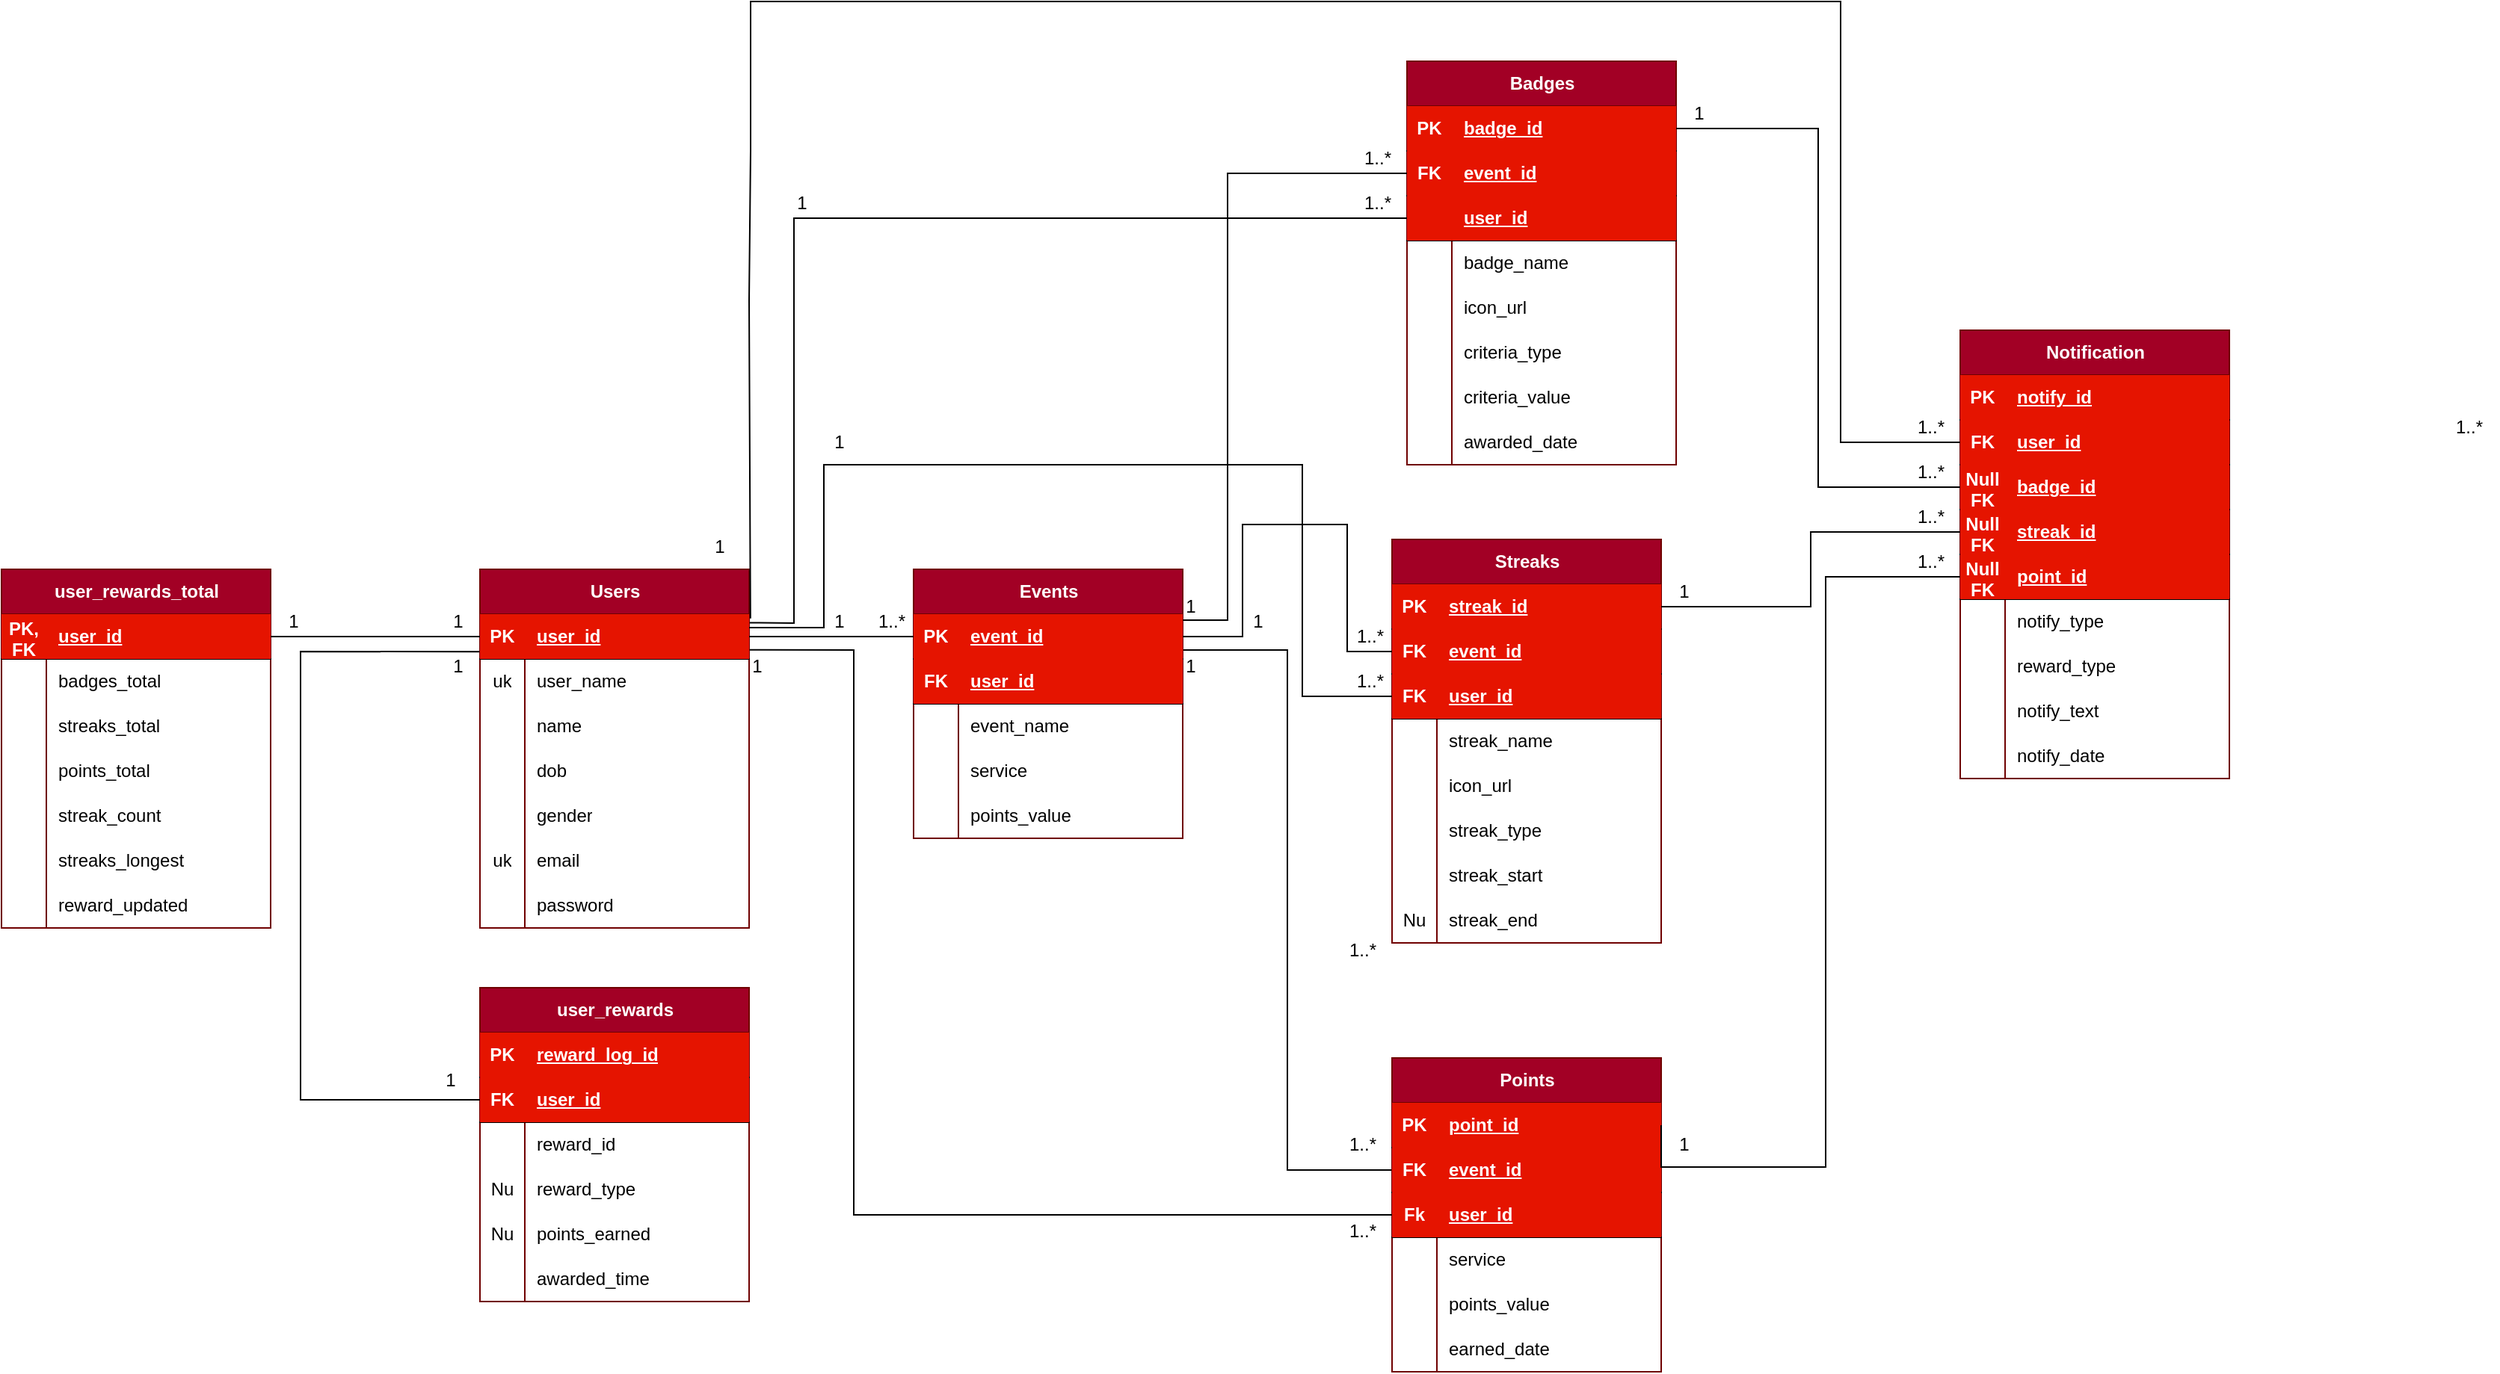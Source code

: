 <mxfile version="28.1.0">
  <diagram name="Page-1" id="Ngn3t9yVT9YuLSXCenrd">
    <mxGraphModel dx="3038" dy="945" grid="1" gridSize="10" guides="1" tooltips="1" connect="1" arrows="1" fold="1" page="1" pageScale="1" pageWidth="1169" pageHeight="827" math="0" shadow="0">
      <root>
        <mxCell id="0" />
        <mxCell id="1" parent="0" />
        <mxCell id="1KYJLx7tUCPM3I3dIadq-1" value="Users" style="shape=table;startSize=30;container=1;collapsible=1;childLayout=tableLayout;fixedRows=1;rowLines=0;fontStyle=1;align=center;resizeLast=1;html=1;fillColor=#a20025;fontColor=#ffffff;strokeColor=#6F0000;fontFamily=Arial;points=[[0,0,0,0,0],[0,0.14,0,0,0],[0,0.17,0,0,0],[0,0.2,0,0,0],[0,0.23,0,0,0],[0,0.25,0,0,0],[0,0.5,0,0,0],[0,0.75,0,0,0],[0,1,0,0,0],[0.25,0,0,0,0],[0.25,1,0,0,0],[0.5,0,0,0,0],[0.5,1,0,0,0],[0.75,0,0,0,0],[0.75,1,0,0,0],[1,0,0,0,0],[1,0.14,0,0,0],[1,0.17,0,0,0],[1,0.2,0,0,0],[1,0.23,0,0,0],[1,0.25,0,0,0],[1,0.5,0,0,0],[1,0.75,0,0,0],[1,1,0,0,0]];" parent="1" vertex="1">
          <mxGeometry x="50" y="470" width="180" height="240" as="geometry" />
        </mxCell>
        <mxCell id="1KYJLx7tUCPM3I3dIadq-2" value="" style="shape=tableRow;horizontal=0;startSize=0;swimlaneHead=0;swimlaneBody=0;fillColor=none;collapsible=0;dropTarget=0;points=[[0,0.5],[1,0.5]];portConstraint=eastwest;top=0;left=0;right=0;bottom=1;" parent="1KYJLx7tUCPM3I3dIadq-1" vertex="1">
          <mxGeometry y="30" width="180" height="30" as="geometry" />
        </mxCell>
        <mxCell id="1KYJLx7tUCPM3I3dIadq-3" value="PK" style="shape=partialRectangle;connectable=0;fillColor=#e51400;top=0;left=0;bottom=0;right=0;fontStyle=1;overflow=hidden;whiteSpace=wrap;html=1;fontColor=#ffffff;strokeColor=#B20000;fontFamily=Arial;" parent="1KYJLx7tUCPM3I3dIadq-2" vertex="1">
          <mxGeometry width="30" height="30" as="geometry">
            <mxRectangle width="30" height="30" as="alternateBounds" />
          </mxGeometry>
        </mxCell>
        <mxCell id="1KYJLx7tUCPM3I3dIadq-4" value="user_id" style="shape=partialRectangle;connectable=0;fillColor=#e51400;top=0;left=0;bottom=0;right=0;align=left;spacingLeft=6;fontStyle=5;overflow=hidden;whiteSpace=wrap;html=1;fontColor=#ffffff;strokeColor=#B20000;fontFamily=Arial;" parent="1KYJLx7tUCPM3I3dIadq-2" vertex="1">
          <mxGeometry x="30" width="150" height="30" as="geometry">
            <mxRectangle width="150" height="30" as="alternateBounds" />
          </mxGeometry>
        </mxCell>
        <mxCell id="1KYJLx7tUCPM3I3dIadq-5" value="" style="shape=tableRow;horizontal=0;startSize=0;swimlaneHead=0;swimlaneBody=0;fillColor=none;collapsible=0;dropTarget=0;points=[[0,0.5],[1,0.5]];portConstraint=eastwest;top=0;left=0;right=0;bottom=0;" parent="1KYJLx7tUCPM3I3dIadq-1" vertex="1">
          <mxGeometry y="60" width="180" height="30" as="geometry" />
        </mxCell>
        <mxCell id="1KYJLx7tUCPM3I3dIadq-6" value="uk" style="shape=partialRectangle;connectable=0;fillColor=none;top=0;left=0;bottom=0;right=0;editable=1;overflow=hidden;whiteSpace=wrap;html=1;fontFamily=Arial;" parent="1KYJLx7tUCPM3I3dIadq-5" vertex="1">
          <mxGeometry width="30" height="30" as="geometry">
            <mxRectangle width="30" height="30" as="alternateBounds" />
          </mxGeometry>
        </mxCell>
        <mxCell id="1KYJLx7tUCPM3I3dIadq-7" value="user_name" style="shape=partialRectangle;connectable=0;fillColor=none;top=0;left=0;bottom=0;right=0;align=left;spacingLeft=6;overflow=hidden;whiteSpace=wrap;html=1;fontFamily=Arial;" parent="1KYJLx7tUCPM3I3dIadq-5" vertex="1">
          <mxGeometry x="30" width="150" height="30" as="geometry">
            <mxRectangle width="150" height="30" as="alternateBounds" />
          </mxGeometry>
        </mxCell>
        <mxCell id="1KYJLx7tUCPM3I3dIadq-8" value="" style="shape=tableRow;horizontal=0;startSize=0;swimlaneHead=0;swimlaneBody=0;fillColor=none;collapsible=0;dropTarget=0;points=[[0,0.5],[1,0.5]];portConstraint=eastwest;top=0;left=0;right=0;bottom=0;" parent="1KYJLx7tUCPM3I3dIadq-1" vertex="1">
          <mxGeometry y="90" width="180" height="30" as="geometry" />
        </mxCell>
        <mxCell id="1KYJLx7tUCPM3I3dIadq-9" value="" style="shape=partialRectangle;connectable=0;fillColor=none;top=0;left=0;bottom=0;right=0;editable=1;overflow=hidden;whiteSpace=wrap;html=1;fontFamily=Arial;" parent="1KYJLx7tUCPM3I3dIadq-8" vertex="1">
          <mxGeometry width="30" height="30" as="geometry">
            <mxRectangle width="30" height="30" as="alternateBounds" />
          </mxGeometry>
        </mxCell>
        <mxCell id="1KYJLx7tUCPM3I3dIadq-10" value="name" style="shape=partialRectangle;connectable=0;fillColor=none;top=0;left=0;bottom=0;right=0;align=left;spacingLeft=6;overflow=hidden;whiteSpace=wrap;html=1;fontFamily=Arial;" parent="1KYJLx7tUCPM3I3dIadq-8" vertex="1">
          <mxGeometry x="30" width="150" height="30" as="geometry">
            <mxRectangle width="150" height="30" as="alternateBounds" />
          </mxGeometry>
        </mxCell>
        <mxCell id="1KYJLx7tUCPM3I3dIadq-11" value="" style="shape=tableRow;horizontal=0;startSize=0;swimlaneHead=0;swimlaneBody=0;fillColor=none;collapsible=0;dropTarget=0;points=[[0,0.5],[1,0.5]];portConstraint=eastwest;top=0;left=0;right=0;bottom=0;" parent="1KYJLx7tUCPM3I3dIadq-1" vertex="1">
          <mxGeometry y="120" width="180" height="30" as="geometry" />
        </mxCell>
        <mxCell id="1KYJLx7tUCPM3I3dIadq-12" value="" style="shape=partialRectangle;connectable=0;fillColor=none;top=0;left=0;bottom=0;right=0;editable=1;overflow=hidden;whiteSpace=wrap;html=1;fontFamily=Arial;" parent="1KYJLx7tUCPM3I3dIadq-11" vertex="1">
          <mxGeometry width="30" height="30" as="geometry">
            <mxRectangle width="30" height="30" as="alternateBounds" />
          </mxGeometry>
        </mxCell>
        <mxCell id="1KYJLx7tUCPM3I3dIadq-13" value="dob" style="shape=partialRectangle;connectable=0;fillColor=none;top=0;left=0;bottom=0;right=0;align=left;spacingLeft=6;overflow=hidden;whiteSpace=wrap;html=1;fontFamily=Arial;" parent="1KYJLx7tUCPM3I3dIadq-11" vertex="1">
          <mxGeometry x="30" width="150" height="30" as="geometry">
            <mxRectangle width="150" height="30" as="alternateBounds" />
          </mxGeometry>
        </mxCell>
        <mxCell id="1KYJLx7tUCPM3I3dIadq-29" style="shape=tableRow;horizontal=0;startSize=0;swimlaneHead=0;swimlaneBody=0;fillColor=none;collapsible=0;dropTarget=0;points=[[0,0.5],[1,0.5]];portConstraint=eastwest;top=0;left=0;right=0;bottom=0;" parent="1KYJLx7tUCPM3I3dIadq-1" vertex="1">
          <mxGeometry y="150" width="180" height="30" as="geometry" />
        </mxCell>
        <mxCell id="1KYJLx7tUCPM3I3dIadq-30" style="shape=partialRectangle;connectable=0;fillColor=none;top=0;left=0;bottom=0;right=0;editable=1;overflow=hidden;whiteSpace=wrap;html=1;fontFamily=Arial;" parent="1KYJLx7tUCPM3I3dIadq-29" vertex="1">
          <mxGeometry width="30" height="30" as="geometry">
            <mxRectangle width="30" height="30" as="alternateBounds" />
          </mxGeometry>
        </mxCell>
        <mxCell id="1KYJLx7tUCPM3I3dIadq-31" value="gender" style="shape=partialRectangle;connectable=0;fillColor=none;top=0;left=0;bottom=0;right=0;align=left;spacingLeft=6;overflow=hidden;whiteSpace=wrap;html=1;fontFamily=Arial;" parent="1KYJLx7tUCPM3I3dIadq-29" vertex="1">
          <mxGeometry x="30" width="150" height="30" as="geometry">
            <mxRectangle width="150" height="30" as="alternateBounds" />
          </mxGeometry>
        </mxCell>
        <mxCell id="1KYJLx7tUCPM3I3dIadq-26" style="shape=tableRow;horizontal=0;startSize=0;swimlaneHead=0;swimlaneBody=0;fillColor=none;collapsible=0;dropTarget=0;points=[[0,0.5],[1,0.5]];portConstraint=eastwest;top=0;left=0;right=0;bottom=0;" parent="1KYJLx7tUCPM3I3dIadq-1" vertex="1">
          <mxGeometry y="180" width="180" height="30" as="geometry" />
        </mxCell>
        <mxCell id="1KYJLx7tUCPM3I3dIadq-27" value="uk" style="shape=partialRectangle;connectable=0;fillColor=none;top=0;left=0;bottom=0;right=0;editable=1;overflow=hidden;whiteSpace=wrap;html=1;fontFamily=Arial;" parent="1KYJLx7tUCPM3I3dIadq-26" vertex="1">
          <mxGeometry width="30" height="30" as="geometry">
            <mxRectangle width="30" height="30" as="alternateBounds" />
          </mxGeometry>
        </mxCell>
        <mxCell id="1KYJLx7tUCPM3I3dIadq-28" value="email" style="shape=partialRectangle;connectable=0;fillColor=none;top=0;left=0;bottom=0;right=0;align=left;spacingLeft=6;overflow=hidden;whiteSpace=wrap;html=1;fontFamily=Arial;" parent="1KYJLx7tUCPM3I3dIadq-26" vertex="1">
          <mxGeometry x="30" width="150" height="30" as="geometry">
            <mxRectangle width="150" height="30" as="alternateBounds" />
          </mxGeometry>
        </mxCell>
        <mxCell id="1KYJLx7tUCPM3I3dIadq-23" style="shape=tableRow;horizontal=0;startSize=0;swimlaneHead=0;swimlaneBody=0;fillColor=none;collapsible=0;dropTarget=0;points=[[0,0.5],[1,0.5]];portConstraint=eastwest;top=0;left=0;right=0;bottom=0;" parent="1KYJLx7tUCPM3I3dIadq-1" vertex="1">
          <mxGeometry y="210" width="180" height="30" as="geometry" />
        </mxCell>
        <mxCell id="1KYJLx7tUCPM3I3dIadq-24" style="shape=partialRectangle;connectable=0;fillColor=none;top=0;left=0;bottom=0;right=0;editable=1;overflow=hidden;whiteSpace=wrap;html=1;fontFamily=Arial;" parent="1KYJLx7tUCPM3I3dIadq-23" vertex="1">
          <mxGeometry width="30" height="30" as="geometry">
            <mxRectangle width="30" height="30" as="alternateBounds" />
          </mxGeometry>
        </mxCell>
        <mxCell id="1KYJLx7tUCPM3I3dIadq-25" value="password" style="shape=partialRectangle;connectable=0;fillColor=none;top=0;left=0;bottom=0;right=0;align=left;spacingLeft=6;overflow=hidden;whiteSpace=wrap;html=1;fontFamily=Arial;" parent="1KYJLx7tUCPM3I3dIadq-23" vertex="1">
          <mxGeometry x="30" width="150" height="30" as="geometry">
            <mxRectangle width="150" height="30" as="alternateBounds" />
          </mxGeometry>
        </mxCell>
        <mxCell id="1KYJLx7tUCPM3I3dIadq-32" value="user_rewards_total" style="shape=table;startSize=30;container=1;collapsible=1;childLayout=tableLayout;fixedRows=1;rowLines=0;fontStyle=1;align=center;resizeLast=1;html=1;fillColor=#a20025;fontColor=#ffffff;strokeColor=#6F0000;fontFamily=Arial;" parent="1" vertex="1">
          <mxGeometry x="-270" y="470" width="180" height="240" as="geometry" />
        </mxCell>
        <mxCell id="1KYJLx7tUCPM3I3dIadq-33" value="" style="shape=tableRow;horizontal=0;startSize=0;swimlaneHead=0;swimlaneBody=0;fillColor=none;collapsible=0;dropTarget=0;points=[[0,0.5],[1,0.5]];portConstraint=eastwest;top=0;left=0;right=0;bottom=1;" parent="1KYJLx7tUCPM3I3dIadq-32" vertex="1">
          <mxGeometry y="30" width="180" height="30" as="geometry" />
        </mxCell>
        <mxCell id="1KYJLx7tUCPM3I3dIadq-34" value="PK, FK" style="shape=partialRectangle;connectable=0;fillColor=#e51400;top=0;left=0;bottom=0;right=0;fontStyle=1;overflow=hidden;whiteSpace=wrap;html=1;fontColor=#ffffff;strokeColor=#B20000;fontFamily=Arial;" parent="1KYJLx7tUCPM3I3dIadq-33" vertex="1">
          <mxGeometry width="30" height="30" as="geometry">
            <mxRectangle width="30" height="30" as="alternateBounds" />
          </mxGeometry>
        </mxCell>
        <mxCell id="1KYJLx7tUCPM3I3dIadq-35" value="user_id" style="shape=partialRectangle;connectable=0;fillColor=#e51400;top=0;left=0;bottom=0;right=0;align=left;spacingLeft=6;fontStyle=5;overflow=hidden;whiteSpace=wrap;html=1;fontColor=#ffffff;strokeColor=#B20000;fontFamily=Arial;" parent="1KYJLx7tUCPM3I3dIadq-33" vertex="1">
          <mxGeometry x="30" width="150" height="30" as="geometry">
            <mxRectangle width="150" height="30" as="alternateBounds" />
          </mxGeometry>
        </mxCell>
        <mxCell id="1KYJLx7tUCPM3I3dIadq-36" value="" style="shape=tableRow;horizontal=0;startSize=0;swimlaneHead=0;swimlaneBody=0;fillColor=none;collapsible=0;dropTarget=0;points=[[0,0.5],[1,0.5]];portConstraint=eastwest;top=0;left=0;right=0;bottom=0;" parent="1KYJLx7tUCPM3I3dIadq-32" vertex="1">
          <mxGeometry y="60" width="180" height="30" as="geometry" />
        </mxCell>
        <mxCell id="1KYJLx7tUCPM3I3dIadq-37" value="" style="shape=partialRectangle;connectable=0;fillColor=none;top=0;left=0;bottom=0;right=0;editable=1;overflow=hidden;whiteSpace=wrap;html=1;fontFamily=Arial;" parent="1KYJLx7tUCPM3I3dIadq-36" vertex="1">
          <mxGeometry width="30" height="30" as="geometry">
            <mxRectangle width="30" height="30" as="alternateBounds" />
          </mxGeometry>
        </mxCell>
        <mxCell id="1KYJLx7tUCPM3I3dIadq-38" value="badges_total" style="shape=partialRectangle;connectable=0;fillColor=none;top=0;left=0;bottom=0;right=0;align=left;spacingLeft=6;overflow=hidden;whiteSpace=wrap;html=1;fontFamily=Arial;" parent="1KYJLx7tUCPM3I3dIadq-36" vertex="1">
          <mxGeometry x="30" width="150" height="30" as="geometry">
            <mxRectangle width="150" height="30" as="alternateBounds" />
          </mxGeometry>
        </mxCell>
        <mxCell id="1KYJLx7tUCPM3I3dIadq-39" value="" style="shape=tableRow;horizontal=0;startSize=0;swimlaneHead=0;swimlaneBody=0;fillColor=none;collapsible=0;dropTarget=0;points=[[0,0.5],[1,0.5]];portConstraint=eastwest;top=0;left=0;right=0;bottom=0;" parent="1KYJLx7tUCPM3I3dIadq-32" vertex="1">
          <mxGeometry y="90" width="180" height="30" as="geometry" />
        </mxCell>
        <mxCell id="1KYJLx7tUCPM3I3dIadq-40" value="" style="shape=partialRectangle;connectable=0;fillColor=none;top=0;left=0;bottom=0;right=0;editable=1;overflow=hidden;whiteSpace=wrap;html=1;fontFamily=Arial;" parent="1KYJLx7tUCPM3I3dIadq-39" vertex="1">
          <mxGeometry width="30" height="30" as="geometry">
            <mxRectangle width="30" height="30" as="alternateBounds" />
          </mxGeometry>
        </mxCell>
        <mxCell id="1KYJLx7tUCPM3I3dIadq-41" value="streaks_total" style="shape=partialRectangle;connectable=0;fillColor=none;top=0;left=0;bottom=0;right=0;align=left;spacingLeft=6;overflow=hidden;whiteSpace=wrap;html=1;fontFamily=Arial;" parent="1KYJLx7tUCPM3I3dIadq-39" vertex="1">
          <mxGeometry x="30" width="150" height="30" as="geometry">
            <mxRectangle width="150" height="30" as="alternateBounds" />
          </mxGeometry>
        </mxCell>
        <mxCell id="1KYJLx7tUCPM3I3dIadq-42" value="" style="shape=tableRow;horizontal=0;startSize=0;swimlaneHead=0;swimlaneBody=0;fillColor=none;collapsible=0;dropTarget=0;points=[[0,0.5],[1,0.5]];portConstraint=eastwest;top=0;left=0;right=0;bottom=0;" parent="1KYJLx7tUCPM3I3dIadq-32" vertex="1">
          <mxGeometry y="120" width="180" height="30" as="geometry" />
        </mxCell>
        <mxCell id="1KYJLx7tUCPM3I3dIadq-43" value="" style="shape=partialRectangle;connectable=0;fillColor=none;top=0;left=0;bottom=0;right=0;editable=1;overflow=hidden;whiteSpace=wrap;html=1;fontFamily=Arial;" parent="1KYJLx7tUCPM3I3dIadq-42" vertex="1">
          <mxGeometry width="30" height="30" as="geometry">
            <mxRectangle width="30" height="30" as="alternateBounds" />
          </mxGeometry>
        </mxCell>
        <mxCell id="1KYJLx7tUCPM3I3dIadq-44" value="points_total" style="shape=partialRectangle;connectable=0;fillColor=none;top=0;left=0;bottom=0;right=0;align=left;spacingLeft=6;overflow=hidden;whiteSpace=wrap;html=1;fontFamily=Arial;" parent="1KYJLx7tUCPM3I3dIadq-42" vertex="1">
          <mxGeometry x="30" width="150" height="30" as="geometry">
            <mxRectangle width="150" height="30" as="alternateBounds" />
          </mxGeometry>
        </mxCell>
        <mxCell id="1KYJLx7tUCPM3I3dIadq-199" style="shape=tableRow;horizontal=0;startSize=0;swimlaneHead=0;swimlaneBody=0;fillColor=none;collapsible=0;dropTarget=0;points=[[0,0.5],[1,0.5]];portConstraint=eastwest;top=0;left=0;right=0;bottom=0;" parent="1KYJLx7tUCPM3I3dIadq-32" vertex="1">
          <mxGeometry y="150" width="180" height="30" as="geometry" />
        </mxCell>
        <mxCell id="1KYJLx7tUCPM3I3dIadq-200" style="shape=partialRectangle;connectable=0;fillColor=none;top=0;left=0;bottom=0;right=0;editable=1;overflow=hidden;whiteSpace=wrap;html=1;fontFamily=Arial;" parent="1KYJLx7tUCPM3I3dIadq-199" vertex="1">
          <mxGeometry width="30" height="30" as="geometry">
            <mxRectangle width="30" height="30" as="alternateBounds" />
          </mxGeometry>
        </mxCell>
        <mxCell id="1KYJLx7tUCPM3I3dIadq-201" value="streak_count" style="shape=partialRectangle;connectable=0;fillColor=none;top=0;left=0;bottom=0;right=0;align=left;spacingLeft=6;overflow=hidden;whiteSpace=wrap;html=1;fontFamily=Arial;" parent="1KYJLx7tUCPM3I3dIadq-199" vertex="1">
          <mxGeometry x="30" width="150" height="30" as="geometry">
            <mxRectangle width="150" height="30" as="alternateBounds" />
          </mxGeometry>
        </mxCell>
        <mxCell id="1KYJLx7tUCPM3I3dIadq-205" style="shape=tableRow;horizontal=0;startSize=0;swimlaneHead=0;swimlaneBody=0;fillColor=none;collapsible=0;dropTarget=0;points=[[0,0.5],[1,0.5]];portConstraint=eastwest;top=0;left=0;right=0;bottom=0;" parent="1KYJLx7tUCPM3I3dIadq-32" vertex="1">
          <mxGeometry y="180" width="180" height="30" as="geometry" />
        </mxCell>
        <mxCell id="1KYJLx7tUCPM3I3dIadq-206" style="shape=partialRectangle;connectable=0;fillColor=none;top=0;left=0;bottom=0;right=0;editable=1;overflow=hidden;whiteSpace=wrap;html=1;fontFamily=Arial;" parent="1KYJLx7tUCPM3I3dIadq-205" vertex="1">
          <mxGeometry width="30" height="30" as="geometry">
            <mxRectangle width="30" height="30" as="alternateBounds" />
          </mxGeometry>
        </mxCell>
        <mxCell id="1KYJLx7tUCPM3I3dIadq-207" value="streaks_longest" style="shape=partialRectangle;connectable=0;fillColor=none;top=0;left=0;bottom=0;right=0;align=left;spacingLeft=6;overflow=hidden;whiteSpace=wrap;html=1;fontFamily=Arial;" parent="1KYJLx7tUCPM3I3dIadq-205" vertex="1">
          <mxGeometry x="30" width="150" height="30" as="geometry">
            <mxRectangle width="150" height="30" as="alternateBounds" />
          </mxGeometry>
        </mxCell>
        <mxCell id="1KYJLx7tUCPM3I3dIadq-202" style="shape=tableRow;horizontal=0;startSize=0;swimlaneHead=0;swimlaneBody=0;fillColor=none;collapsible=0;dropTarget=0;points=[[0,0.5],[1,0.5]];portConstraint=eastwest;top=0;left=0;right=0;bottom=0;" parent="1KYJLx7tUCPM3I3dIadq-32" vertex="1">
          <mxGeometry y="210" width="180" height="30" as="geometry" />
        </mxCell>
        <mxCell id="1KYJLx7tUCPM3I3dIadq-203" style="shape=partialRectangle;connectable=0;fillColor=none;top=0;left=0;bottom=0;right=0;editable=1;overflow=hidden;whiteSpace=wrap;html=1;fontFamily=Arial;" parent="1KYJLx7tUCPM3I3dIadq-202" vertex="1">
          <mxGeometry width="30" height="30" as="geometry">
            <mxRectangle width="30" height="30" as="alternateBounds" />
          </mxGeometry>
        </mxCell>
        <mxCell id="1KYJLx7tUCPM3I3dIadq-204" value="reward_updated" style="shape=partialRectangle;connectable=0;fillColor=none;top=0;left=0;bottom=0;right=0;align=left;spacingLeft=6;overflow=hidden;whiteSpace=wrap;html=1;fontFamily=Arial;" parent="1KYJLx7tUCPM3I3dIadq-202" vertex="1">
          <mxGeometry x="30" width="150" height="30" as="geometry">
            <mxRectangle width="150" height="30" as="alternateBounds" />
          </mxGeometry>
        </mxCell>
        <mxCell id="1KYJLx7tUCPM3I3dIadq-63" value="Badges" style="shape=table;startSize=30;container=1;collapsible=1;childLayout=tableLayout;fixedRows=1;rowLines=0;fontStyle=1;align=center;resizeLast=1;html=1;fillColor=#a20025;fontColor=#ffffff;strokeColor=#6F0000;fontFamily=Arial;" parent="1" vertex="1">
          <mxGeometry x="670" y="130" width="180" height="270" as="geometry" />
        </mxCell>
        <mxCell id="1KYJLx7tUCPM3I3dIadq-64" value="" style="shape=tableRow;horizontal=0;startSize=0;swimlaneHead=0;swimlaneBody=0;fillColor=none;collapsible=0;dropTarget=0;points=[[0,0.5],[1,0.5]];portConstraint=eastwest;top=0;left=0;right=0;bottom=1;" parent="1KYJLx7tUCPM3I3dIadq-63" vertex="1">
          <mxGeometry y="30" width="180" height="30" as="geometry" />
        </mxCell>
        <mxCell id="1KYJLx7tUCPM3I3dIadq-65" value="PK" style="shape=partialRectangle;connectable=0;fillColor=#e51400;top=0;left=0;bottom=0;right=0;fontStyle=1;overflow=hidden;whiteSpace=wrap;html=1;fontColor=#ffffff;strokeColor=inherit;fontFamily=Arial;" parent="1KYJLx7tUCPM3I3dIadq-64" vertex="1">
          <mxGeometry width="30" height="30" as="geometry">
            <mxRectangle width="30" height="30" as="alternateBounds" />
          </mxGeometry>
        </mxCell>
        <mxCell id="1KYJLx7tUCPM3I3dIadq-66" value="badge_id" style="shape=partialRectangle;connectable=0;fillColor=#e51400;top=0;left=0;bottom=0;right=0;align=left;spacingLeft=6;fontStyle=5;overflow=hidden;whiteSpace=wrap;html=1;fontColor=#ffffff;strokeColor=inherit;fontFamily=Arial;" parent="1KYJLx7tUCPM3I3dIadq-64" vertex="1">
          <mxGeometry x="30" width="150" height="30" as="geometry">
            <mxRectangle width="150" height="30" as="alternateBounds" />
          </mxGeometry>
        </mxCell>
        <mxCell id="1KYJLx7tUCPM3I3dIadq-82" style="shape=tableRow;horizontal=0;startSize=0;swimlaneHead=0;swimlaneBody=0;fillColor=none;collapsible=0;dropTarget=0;points=[[0,0.5],[1,0.5]];portConstraint=eastwest;top=0;left=0;right=0;bottom=1;" parent="1KYJLx7tUCPM3I3dIadq-63" vertex="1">
          <mxGeometry y="60" width="180" height="30" as="geometry" />
        </mxCell>
        <mxCell id="1KYJLx7tUCPM3I3dIadq-83" value="FK" style="shape=partialRectangle;connectable=0;fillColor=#e51400;top=0;left=0;bottom=0;right=0;fontStyle=1;overflow=hidden;whiteSpace=wrap;html=1;fontColor=#ffffff;strokeColor=default;fontFamily=Arial;" parent="1KYJLx7tUCPM3I3dIadq-82" vertex="1">
          <mxGeometry width="30" height="30" as="geometry">
            <mxRectangle width="30" height="30" as="alternateBounds" />
          </mxGeometry>
        </mxCell>
        <mxCell id="1KYJLx7tUCPM3I3dIadq-84" value="event_id" style="shape=partialRectangle;connectable=0;fillColor=#e51400;top=0;left=0;bottom=0;right=0;align=left;spacingLeft=6;fontStyle=5;overflow=hidden;whiteSpace=wrap;html=1;fontColor=#ffffff;strokeColor=default;fontFamily=Arial;" parent="1KYJLx7tUCPM3I3dIadq-82" vertex="1">
          <mxGeometry x="30" width="150" height="30" as="geometry">
            <mxRectangle width="150" height="30" as="alternateBounds" />
          </mxGeometry>
        </mxCell>
        <mxCell id="1KYJLx7tUCPM3I3dIadq-289" style="shape=tableRow;horizontal=0;startSize=0;swimlaneHead=0;swimlaneBody=0;fillColor=none;collapsible=0;dropTarget=0;points=[[0,0.5],[1,0.5]];portConstraint=eastwest;top=0;left=0;right=0;bottom=1;" parent="1KYJLx7tUCPM3I3dIadq-63" vertex="1">
          <mxGeometry y="90" width="180" height="30" as="geometry" />
        </mxCell>
        <mxCell id="1KYJLx7tUCPM3I3dIadq-290" style="shape=partialRectangle;connectable=0;fillColor=#e51400;top=0;left=0;bottom=0;right=0;fontStyle=1;overflow=hidden;whiteSpace=wrap;html=1;fontColor=#ffffff;strokeColor=default;fontFamily=Arial;" parent="1KYJLx7tUCPM3I3dIadq-289" vertex="1">
          <mxGeometry width="30" height="30" as="geometry">
            <mxRectangle width="30" height="30" as="alternateBounds" />
          </mxGeometry>
        </mxCell>
        <mxCell id="1KYJLx7tUCPM3I3dIadq-291" value="user_id" style="shape=partialRectangle;connectable=0;fillColor=#e51400;top=0;left=0;bottom=0;right=0;align=left;spacingLeft=6;fontStyle=5;overflow=hidden;whiteSpace=wrap;html=1;fontColor=#ffffff;strokeColor=default;fontFamily=Arial;" parent="1KYJLx7tUCPM3I3dIadq-289" vertex="1">
          <mxGeometry x="30" width="150" height="30" as="geometry">
            <mxRectangle width="150" height="30" as="alternateBounds" />
          </mxGeometry>
        </mxCell>
        <mxCell id="1KYJLx7tUCPM3I3dIadq-67" value="" style="shape=tableRow;horizontal=0;startSize=0;swimlaneHead=0;swimlaneBody=0;fillColor=none;collapsible=0;dropTarget=0;points=[[0,0.5],[1,0.5]];portConstraint=eastwest;top=0;left=0;right=0;bottom=0;" parent="1KYJLx7tUCPM3I3dIadq-63" vertex="1">
          <mxGeometry y="120" width="180" height="30" as="geometry" />
        </mxCell>
        <mxCell id="1KYJLx7tUCPM3I3dIadq-68" value="" style="shape=partialRectangle;connectable=0;fillColor=none;top=0;left=0;bottom=0;right=0;editable=1;overflow=hidden;whiteSpace=wrap;html=1;fontFamily=Arial;" parent="1KYJLx7tUCPM3I3dIadq-67" vertex="1">
          <mxGeometry width="30" height="30" as="geometry">
            <mxRectangle width="30" height="30" as="alternateBounds" />
          </mxGeometry>
        </mxCell>
        <mxCell id="1KYJLx7tUCPM3I3dIadq-69" value="badge_name" style="shape=partialRectangle;connectable=0;fillColor=none;top=0;left=0;bottom=0;right=0;align=left;spacingLeft=6;overflow=hidden;whiteSpace=wrap;html=1;fontFamily=Arial;" parent="1KYJLx7tUCPM3I3dIadq-67" vertex="1">
          <mxGeometry x="30" width="150" height="30" as="geometry">
            <mxRectangle width="150" height="30" as="alternateBounds" />
          </mxGeometry>
        </mxCell>
        <mxCell id="1KYJLx7tUCPM3I3dIadq-70" value="" style="shape=tableRow;horizontal=0;startSize=0;swimlaneHead=0;swimlaneBody=0;fillColor=none;collapsible=0;dropTarget=0;points=[[0,0.5],[1,0.5]];portConstraint=eastwest;top=0;left=0;right=0;bottom=0;" parent="1KYJLx7tUCPM3I3dIadq-63" vertex="1">
          <mxGeometry y="150" width="180" height="30" as="geometry" />
        </mxCell>
        <mxCell id="1KYJLx7tUCPM3I3dIadq-71" value="" style="shape=partialRectangle;connectable=0;fillColor=none;top=0;left=0;bottom=0;right=0;editable=1;overflow=hidden;whiteSpace=wrap;html=1;fontFamily=Arial;" parent="1KYJLx7tUCPM3I3dIadq-70" vertex="1">
          <mxGeometry width="30" height="30" as="geometry">
            <mxRectangle width="30" height="30" as="alternateBounds" />
          </mxGeometry>
        </mxCell>
        <mxCell id="1KYJLx7tUCPM3I3dIadq-72" value="icon_url" style="shape=partialRectangle;connectable=0;fillColor=none;top=0;left=0;bottom=0;right=0;align=left;spacingLeft=6;overflow=hidden;whiteSpace=wrap;html=1;fontFamily=Arial;" parent="1KYJLx7tUCPM3I3dIadq-70" vertex="1">
          <mxGeometry x="30" width="150" height="30" as="geometry">
            <mxRectangle width="150" height="30" as="alternateBounds" />
          </mxGeometry>
        </mxCell>
        <mxCell id="1KYJLx7tUCPM3I3dIadq-73" value="" style="shape=tableRow;horizontal=0;startSize=0;swimlaneHead=0;swimlaneBody=0;fillColor=none;collapsible=0;dropTarget=0;points=[[0,0.5],[1,0.5]];portConstraint=eastwest;top=0;left=0;right=0;bottom=0;" parent="1KYJLx7tUCPM3I3dIadq-63" vertex="1">
          <mxGeometry y="180" width="180" height="30" as="geometry" />
        </mxCell>
        <mxCell id="1KYJLx7tUCPM3I3dIadq-74" value="" style="shape=partialRectangle;connectable=0;fillColor=none;top=0;left=0;bottom=0;right=0;editable=1;overflow=hidden;whiteSpace=wrap;html=1;fontFamily=Arial;" parent="1KYJLx7tUCPM3I3dIadq-73" vertex="1">
          <mxGeometry width="30" height="30" as="geometry">
            <mxRectangle width="30" height="30" as="alternateBounds" />
          </mxGeometry>
        </mxCell>
        <mxCell id="1KYJLx7tUCPM3I3dIadq-75" value="criteria_type" style="shape=partialRectangle;connectable=0;fillColor=none;top=0;left=0;bottom=0;right=0;align=left;spacingLeft=6;overflow=hidden;whiteSpace=wrap;html=1;fontFamily=Arial;" parent="1KYJLx7tUCPM3I3dIadq-73" vertex="1">
          <mxGeometry x="30" width="150" height="30" as="geometry">
            <mxRectangle width="150" height="30" as="alternateBounds" />
          </mxGeometry>
        </mxCell>
        <mxCell id="1KYJLx7tUCPM3I3dIadq-76" style="shape=tableRow;horizontal=0;startSize=0;swimlaneHead=0;swimlaneBody=0;fillColor=none;collapsible=0;dropTarget=0;points=[[0,0.5],[1,0.5]];portConstraint=eastwest;top=0;left=0;right=0;bottom=0;" parent="1KYJLx7tUCPM3I3dIadq-63" vertex="1">
          <mxGeometry y="210" width="180" height="30" as="geometry" />
        </mxCell>
        <mxCell id="1KYJLx7tUCPM3I3dIadq-77" style="shape=partialRectangle;connectable=0;fillColor=none;top=0;left=0;bottom=0;right=0;editable=1;overflow=hidden;whiteSpace=wrap;html=1;fontFamily=Arial;" parent="1KYJLx7tUCPM3I3dIadq-76" vertex="1">
          <mxGeometry width="30" height="30" as="geometry">
            <mxRectangle width="30" height="30" as="alternateBounds" />
          </mxGeometry>
        </mxCell>
        <mxCell id="1KYJLx7tUCPM3I3dIadq-78" value="criteria_value" style="shape=partialRectangle;connectable=0;fillColor=none;top=0;left=0;bottom=0;right=0;align=left;spacingLeft=6;overflow=hidden;whiteSpace=wrap;html=1;fontFamily=Arial;" parent="1KYJLx7tUCPM3I3dIadq-76" vertex="1">
          <mxGeometry x="30" width="150" height="30" as="geometry">
            <mxRectangle width="150" height="30" as="alternateBounds" />
          </mxGeometry>
        </mxCell>
        <mxCell id="1KYJLx7tUCPM3I3dIadq-298" style="shape=tableRow;horizontal=0;startSize=0;swimlaneHead=0;swimlaneBody=0;fillColor=none;collapsible=0;dropTarget=0;points=[[0,0.5],[1,0.5]];portConstraint=eastwest;top=0;left=0;right=0;bottom=0;" parent="1KYJLx7tUCPM3I3dIadq-63" vertex="1">
          <mxGeometry y="240" width="180" height="30" as="geometry" />
        </mxCell>
        <mxCell id="1KYJLx7tUCPM3I3dIadq-299" style="shape=partialRectangle;connectable=0;fillColor=none;top=0;left=0;bottom=0;right=0;editable=1;overflow=hidden;whiteSpace=wrap;html=1;fontFamily=Arial;" parent="1KYJLx7tUCPM3I3dIadq-298" vertex="1">
          <mxGeometry width="30" height="30" as="geometry">
            <mxRectangle width="30" height="30" as="alternateBounds" />
          </mxGeometry>
        </mxCell>
        <mxCell id="1KYJLx7tUCPM3I3dIadq-300" value="awarded_date" style="shape=partialRectangle;connectable=0;fillColor=none;top=0;left=0;bottom=0;right=0;align=left;spacingLeft=6;overflow=hidden;whiteSpace=wrap;html=1;fontFamily=Arial;" parent="1KYJLx7tUCPM3I3dIadq-298" vertex="1">
          <mxGeometry x="30" width="150" height="30" as="geometry">
            <mxRectangle width="150" height="30" as="alternateBounds" />
          </mxGeometry>
        </mxCell>
        <mxCell id="1KYJLx7tUCPM3I3dIadq-85" value="user_rewards" style="shape=table;startSize=30;container=1;collapsible=1;childLayout=tableLayout;fixedRows=1;rowLines=0;fontStyle=1;align=center;resizeLast=1;html=1;fillColor=#a20025;fontColor=#ffffff;strokeColor=#6F0000;fontFamily=Arial;" parent="1" vertex="1">
          <mxGeometry x="50" y="750" width="180" height="210" as="geometry" />
        </mxCell>
        <mxCell id="1KYJLx7tUCPM3I3dIadq-86" value="" style="shape=tableRow;horizontal=0;startSize=0;swimlaneHead=0;swimlaneBody=0;fillColor=none;collapsible=0;dropTarget=0;points=[[0,0.5],[1,0.5]];portConstraint=eastwest;top=0;left=0;right=0;bottom=1;" parent="1KYJLx7tUCPM3I3dIadq-85" vertex="1">
          <mxGeometry y="30" width="180" height="30" as="geometry" />
        </mxCell>
        <mxCell id="1KYJLx7tUCPM3I3dIadq-87" value="PK" style="shape=partialRectangle;connectable=0;fillColor=#e51400;top=0;left=0;bottom=0;right=0;fontStyle=1;overflow=hidden;whiteSpace=wrap;html=1;fontColor=#ffffff;strokeColor=#B20000;fontFamily=Arial;" parent="1KYJLx7tUCPM3I3dIadq-86" vertex="1">
          <mxGeometry width="30" height="30" as="geometry">
            <mxRectangle width="30" height="30" as="alternateBounds" />
          </mxGeometry>
        </mxCell>
        <mxCell id="1KYJLx7tUCPM3I3dIadq-88" value="reward_log_id" style="shape=partialRectangle;connectable=0;fillColor=#e51400;top=0;left=0;bottom=0;right=0;align=left;spacingLeft=6;fontStyle=5;overflow=hidden;whiteSpace=wrap;html=1;fontColor=#ffffff;strokeColor=#B20000;fontFamily=Arial;" parent="1KYJLx7tUCPM3I3dIadq-86" vertex="1">
          <mxGeometry x="30" width="150" height="30" as="geometry">
            <mxRectangle width="150" height="30" as="alternateBounds" />
          </mxGeometry>
        </mxCell>
        <mxCell id="1KYJLx7tUCPM3I3dIadq-98" style="shape=tableRow;horizontal=0;startSize=0;swimlaneHead=0;swimlaneBody=0;fillColor=none;collapsible=0;dropTarget=0;points=[[0,0.5],[1,0.5]];portConstraint=eastwest;top=0;left=0;right=0;bottom=1;" parent="1KYJLx7tUCPM3I3dIadq-85" vertex="1">
          <mxGeometry y="60" width="180" height="30" as="geometry" />
        </mxCell>
        <mxCell id="1KYJLx7tUCPM3I3dIadq-99" value="FK" style="shape=partialRectangle;connectable=0;fillColor=#e51400;top=0;left=0;bottom=0;right=0;fontStyle=1;overflow=hidden;whiteSpace=wrap;html=1;fontColor=#ffffff;strokeColor=#B20000;fontFamily=Arial;" parent="1KYJLx7tUCPM3I3dIadq-98" vertex="1">
          <mxGeometry width="30" height="30" as="geometry">
            <mxRectangle width="30" height="30" as="alternateBounds" />
          </mxGeometry>
        </mxCell>
        <mxCell id="1KYJLx7tUCPM3I3dIadq-100" value="user_id" style="shape=partialRectangle;connectable=0;fillColor=#e51400;top=0;left=0;bottom=0;right=0;align=left;spacingLeft=6;fontStyle=5;overflow=hidden;whiteSpace=wrap;html=1;fontColor=#ffffff;strokeColor=#B20000;fontFamily=Arial;" parent="1KYJLx7tUCPM3I3dIadq-98" vertex="1">
          <mxGeometry x="30" width="150" height="30" as="geometry">
            <mxRectangle width="150" height="30" as="alternateBounds" />
          </mxGeometry>
        </mxCell>
        <mxCell id="1KYJLx7tUCPM3I3dIadq-89" value="" style="shape=tableRow;horizontal=0;startSize=0;swimlaneHead=0;swimlaneBody=0;fillColor=none;collapsible=0;dropTarget=0;points=[[0,0.5],[1,0.5]];portConstraint=eastwest;top=0;left=0;right=0;bottom=0;" parent="1KYJLx7tUCPM3I3dIadq-85" vertex="1">
          <mxGeometry y="90" width="180" height="30" as="geometry" />
        </mxCell>
        <mxCell id="1KYJLx7tUCPM3I3dIadq-90" value="" style="shape=partialRectangle;connectable=0;fillColor=none;top=0;left=0;bottom=0;right=0;editable=1;overflow=hidden;whiteSpace=wrap;html=1;fontFamily=Arial;" parent="1KYJLx7tUCPM3I3dIadq-89" vertex="1">
          <mxGeometry width="30" height="30" as="geometry">
            <mxRectangle width="30" height="30" as="alternateBounds" />
          </mxGeometry>
        </mxCell>
        <mxCell id="1KYJLx7tUCPM3I3dIadq-91" value="reward_id" style="shape=partialRectangle;connectable=0;fillColor=none;top=0;left=0;bottom=0;right=0;align=left;spacingLeft=6;overflow=hidden;whiteSpace=wrap;html=1;fontFamily=Arial;" parent="1KYJLx7tUCPM3I3dIadq-89" vertex="1">
          <mxGeometry x="30" width="150" height="30" as="geometry">
            <mxRectangle width="150" height="30" as="alternateBounds" />
          </mxGeometry>
        </mxCell>
        <mxCell id="1KYJLx7tUCPM3I3dIadq-92" value="" style="shape=tableRow;horizontal=0;startSize=0;swimlaneHead=0;swimlaneBody=0;fillColor=none;collapsible=0;dropTarget=0;points=[[0,0.5],[1,0.5]];portConstraint=eastwest;top=0;left=0;right=0;bottom=0;" parent="1KYJLx7tUCPM3I3dIadq-85" vertex="1">
          <mxGeometry y="120" width="180" height="30" as="geometry" />
        </mxCell>
        <mxCell id="1KYJLx7tUCPM3I3dIadq-93" value="Nu" style="shape=partialRectangle;connectable=0;fillColor=none;top=0;left=0;bottom=0;right=0;editable=1;overflow=hidden;whiteSpace=wrap;html=1;fontFamily=Arial;" parent="1KYJLx7tUCPM3I3dIadq-92" vertex="1">
          <mxGeometry width="30" height="30" as="geometry">
            <mxRectangle width="30" height="30" as="alternateBounds" />
          </mxGeometry>
        </mxCell>
        <mxCell id="1KYJLx7tUCPM3I3dIadq-94" value="reward_type" style="shape=partialRectangle;connectable=0;fillColor=none;top=0;left=0;bottom=0;right=0;align=left;spacingLeft=6;overflow=hidden;whiteSpace=wrap;html=1;fontFamily=Arial;" parent="1KYJLx7tUCPM3I3dIadq-92" vertex="1">
          <mxGeometry x="30" width="150" height="30" as="geometry">
            <mxRectangle width="150" height="30" as="alternateBounds" />
          </mxGeometry>
        </mxCell>
        <mxCell id="1KYJLx7tUCPM3I3dIadq-101" style="shape=tableRow;horizontal=0;startSize=0;swimlaneHead=0;swimlaneBody=0;fillColor=none;collapsible=0;dropTarget=0;points=[[0,0.5],[1,0.5]];portConstraint=eastwest;top=0;left=0;right=0;bottom=0;" parent="1KYJLx7tUCPM3I3dIadq-85" vertex="1">
          <mxGeometry y="150" width="180" height="30" as="geometry" />
        </mxCell>
        <mxCell id="1KYJLx7tUCPM3I3dIadq-102" value="Nu" style="shape=partialRectangle;connectable=0;fillColor=none;top=0;left=0;bottom=0;right=0;editable=1;overflow=hidden;whiteSpace=wrap;html=1;fontFamily=Arial;" parent="1KYJLx7tUCPM3I3dIadq-101" vertex="1">
          <mxGeometry width="30" height="30" as="geometry">
            <mxRectangle width="30" height="30" as="alternateBounds" />
          </mxGeometry>
        </mxCell>
        <mxCell id="1KYJLx7tUCPM3I3dIadq-103" value="points_earned" style="shape=partialRectangle;connectable=0;fillColor=none;top=0;left=0;bottom=0;right=0;align=left;spacingLeft=6;overflow=hidden;whiteSpace=wrap;html=1;fontFamily=Arial;" parent="1KYJLx7tUCPM3I3dIadq-101" vertex="1">
          <mxGeometry x="30" width="150" height="30" as="geometry">
            <mxRectangle width="150" height="30" as="alternateBounds" />
          </mxGeometry>
        </mxCell>
        <mxCell id="1KYJLx7tUCPM3I3dIadq-95" value="" style="shape=tableRow;horizontal=0;startSize=0;swimlaneHead=0;swimlaneBody=0;fillColor=none;collapsible=0;dropTarget=0;points=[[0,0.5],[1,0.5]];portConstraint=eastwest;top=0;left=0;right=0;bottom=0;" parent="1KYJLx7tUCPM3I3dIadq-85" vertex="1">
          <mxGeometry y="180" width="180" height="30" as="geometry" />
        </mxCell>
        <mxCell id="1KYJLx7tUCPM3I3dIadq-96" value="" style="shape=partialRectangle;connectable=0;fillColor=none;top=0;left=0;bottom=0;right=0;editable=1;overflow=hidden;whiteSpace=wrap;html=1;fontFamily=Arial;" parent="1KYJLx7tUCPM3I3dIadq-95" vertex="1">
          <mxGeometry width="30" height="30" as="geometry">
            <mxRectangle width="30" height="30" as="alternateBounds" />
          </mxGeometry>
        </mxCell>
        <mxCell id="1KYJLx7tUCPM3I3dIadq-97" value="awarded_time" style="shape=partialRectangle;connectable=0;fillColor=none;top=0;left=0;bottom=0;right=0;align=left;spacingLeft=6;overflow=hidden;whiteSpace=wrap;html=1;fontFamily=Arial;" parent="1KYJLx7tUCPM3I3dIadq-95" vertex="1">
          <mxGeometry x="30" width="150" height="30" as="geometry">
            <mxRectangle width="150" height="30" as="alternateBounds" />
          </mxGeometry>
        </mxCell>
        <mxCell id="1KYJLx7tUCPM3I3dIadq-104" value="Notification" style="shape=table;startSize=30;container=1;collapsible=1;childLayout=tableLayout;fixedRows=1;rowLines=0;fontStyle=1;align=center;resizeLast=1;html=1;fillColor=#a20025;fontColor=#ffffff;strokeColor=#6F0000;fontFamily=Arial;" parent="1" vertex="1">
          <mxGeometry x="1040" y="310" width="180" height="300" as="geometry" />
        </mxCell>
        <mxCell id="1KYJLx7tUCPM3I3dIadq-105" value="" style="shape=tableRow;horizontal=0;startSize=0;swimlaneHead=0;swimlaneBody=0;fillColor=none;collapsible=0;dropTarget=0;points=[[0,0.5],[1,0.5]];portConstraint=eastwest;top=0;left=0;right=0;bottom=1;" parent="1KYJLx7tUCPM3I3dIadq-104" vertex="1">
          <mxGeometry y="30" width="180" height="30" as="geometry" />
        </mxCell>
        <mxCell id="1KYJLx7tUCPM3I3dIadq-106" value="PK" style="shape=partialRectangle;connectable=0;fillColor=#e51400;top=0;left=0;bottom=0;right=0;fontStyle=1;overflow=hidden;whiteSpace=wrap;html=1;fontColor=#ffffff;strokeColor=#B20000;fontFamily=Arial;" parent="1KYJLx7tUCPM3I3dIadq-105" vertex="1">
          <mxGeometry width="30" height="30" as="geometry">
            <mxRectangle width="30" height="30" as="alternateBounds" />
          </mxGeometry>
        </mxCell>
        <mxCell id="1KYJLx7tUCPM3I3dIadq-107" value="notify_id" style="shape=partialRectangle;connectable=0;fillColor=#e51400;top=0;left=0;bottom=0;right=0;align=left;spacingLeft=6;fontStyle=5;overflow=hidden;whiteSpace=wrap;html=1;fontColor=#ffffff;strokeColor=#B20000;fontFamily=Arial;" parent="1KYJLx7tUCPM3I3dIadq-105" vertex="1">
          <mxGeometry x="30" width="150" height="30" as="geometry">
            <mxRectangle width="150" height="30" as="alternateBounds" />
          </mxGeometry>
        </mxCell>
        <mxCell id="1KYJLx7tUCPM3I3dIadq-149" style="shape=tableRow;horizontal=0;startSize=0;swimlaneHead=0;swimlaneBody=0;fillColor=none;collapsible=0;dropTarget=0;points=[[0,0.5],[1,0.5]];portConstraint=eastwest;top=0;left=0;right=0;bottom=1;" parent="1KYJLx7tUCPM3I3dIadq-104" vertex="1">
          <mxGeometry y="60" width="180" height="30" as="geometry" />
        </mxCell>
        <mxCell id="1KYJLx7tUCPM3I3dIadq-150" value="FK" style="shape=partialRectangle;connectable=0;fillColor=#e51400;top=0;left=0;bottom=0;right=0;fontStyle=1;overflow=hidden;whiteSpace=wrap;html=1;fontColor=#ffffff;strokeColor=#B20000;fontFamily=Arial;" parent="1KYJLx7tUCPM3I3dIadq-149" vertex="1">
          <mxGeometry width="30" height="30" as="geometry">
            <mxRectangle width="30" height="30" as="alternateBounds" />
          </mxGeometry>
        </mxCell>
        <mxCell id="1KYJLx7tUCPM3I3dIadq-151" value="user_id" style="shape=partialRectangle;connectable=0;fillColor=#e51400;top=0;left=0;bottom=0;right=0;align=left;spacingLeft=6;fontStyle=5;overflow=hidden;whiteSpace=wrap;html=1;fontColor=#ffffff;strokeColor=#B20000;fontFamily=Arial;" parent="1KYJLx7tUCPM3I3dIadq-149" vertex="1">
          <mxGeometry x="30" width="150" height="30" as="geometry">
            <mxRectangle width="150" height="30" as="alternateBounds" />
          </mxGeometry>
        </mxCell>
        <mxCell id="1KYJLx7tUCPM3I3dIadq-242" style="shape=tableRow;horizontal=0;startSize=0;swimlaneHead=0;swimlaneBody=0;fillColor=none;collapsible=0;dropTarget=0;points=[[0,0.5],[1,0.5]];portConstraint=eastwest;top=0;left=0;right=0;bottom=1;" parent="1KYJLx7tUCPM3I3dIadq-104" vertex="1">
          <mxGeometry y="90" width="180" height="30" as="geometry" />
        </mxCell>
        <mxCell id="1KYJLx7tUCPM3I3dIadq-243" value="Null&lt;br&gt;FK" style="shape=partialRectangle;connectable=0;fillColor=#e51400;top=0;left=0;bottom=0;right=0;fontStyle=1;overflow=hidden;whiteSpace=wrap;html=1;fontColor=#ffffff;strokeColor=#B20000;fontFamily=Arial;" parent="1KYJLx7tUCPM3I3dIadq-242" vertex="1">
          <mxGeometry width="30" height="30" as="geometry">
            <mxRectangle width="30" height="30" as="alternateBounds" />
          </mxGeometry>
        </mxCell>
        <mxCell id="1KYJLx7tUCPM3I3dIadq-244" value="badge_id" style="shape=partialRectangle;connectable=0;fillColor=#e51400;top=0;left=0;bottom=0;right=0;align=left;spacingLeft=6;fontStyle=5;overflow=hidden;whiteSpace=wrap;html=1;fontColor=#ffffff;strokeColor=#B20000;fontFamily=Arial;" parent="1KYJLx7tUCPM3I3dIadq-242" vertex="1">
          <mxGeometry x="30" width="150" height="30" as="geometry">
            <mxRectangle width="150" height="30" as="alternateBounds" />
          </mxGeometry>
        </mxCell>
        <mxCell id="1KYJLx7tUCPM3I3dIadq-239" style="shape=tableRow;horizontal=0;startSize=0;swimlaneHead=0;swimlaneBody=0;fillColor=none;collapsible=0;dropTarget=0;points=[[0,0.5],[1,0.5]];portConstraint=eastwest;top=0;left=0;right=0;bottom=1;" parent="1KYJLx7tUCPM3I3dIadq-104" vertex="1">
          <mxGeometry y="120" width="180" height="30" as="geometry" />
        </mxCell>
        <mxCell id="1KYJLx7tUCPM3I3dIadq-240" value="Null&lt;br&gt;FK" style="shape=partialRectangle;connectable=0;fillColor=#e51400;top=0;left=0;bottom=0;right=0;fontStyle=1;overflow=hidden;whiteSpace=wrap;html=1;fontColor=#ffffff;strokeColor=#B20000;fontFamily=Arial;" parent="1KYJLx7tUCPM3I3dIadq-239" vertex="1">
          <mxGeometry width="30" height="30" as="geometry">
            <mxRectangle width="30" height="30" as="alternateBounds" />
          </mxGeometry>
        </mxCell>
        <mxCell id="1KYJLx7tUCPM3I3dIadq-241" value="streak_id" style="shape=partialRectangle;connectable=0;fillColor=#e51400;top=0;left=0;bottom=0;right=0;align=left;spacingLeft=6;fontStyle=5;overflow=hidden;whiteSpace=wrap;html=1;fontColor=#ffffff;strokeColor=#B20000;fontFamily=Arial;" parent="1KYJLx7tUCPM3I3dIadq-239" vertex="1">
          <mxGeometry x="30" width="150" height="30" as="geometry">
            <mxRectangle width="150" height="30" as="alternateBounds" />
          </mxGeometry>
        </mxCell>
        <mxCell id="1KYJLx7tUCPM3I3dIadq-236" style="shape=tableRow;horizontal=0;startSize=0;swimlaneHead=0;swimlaneBody=0;fillColor=none;collapsible=0;dropTarget=0;points=[[0,0.5],[1,0.5]];portConstraint=eastwest;top=0;left=0;right=0;bottom=1;" parent="1KYJLx7tUCPM3I3dIadq-104" vertex="1">
          <mxGeometry y="150" width="180" height="30" as="geometry" />
        </mxCell>
        <mxCell id="1KYJLx7tUCPM3I3dIadq-237" value="Null FK" style="shape=partialRectangle;connectable=0;fillColor=#e51400;top=0;left=0;bottom=0;right=0;fontStyle=1;overflow=hidden;whiteSpace=wrap;html=1;fontColor=#ffffff;strokeColor=#B20000;fontFamily=Arial;" parent="1KYJLx7tUCPM3I3dIadq-236" vertex="1">
          <mxGeometry width="30" height="30" as="geometry">
            <mxRectangle width="30" height="30" as="alternateBounds" />
          </mxGeometry>
        </mxCell>
        <mxCell id="1KYJLx7tUCPM3I3dIadq-238" value="point_id" style="shape=partialRectangle;connectable=0;fillColor=#e51400;top=0;left=0;bottom=0;right=0;align=left;spacingLeft=6;fontStyle=5;overflow=hidden;whiteSpace=wrap;html=1;fontColor=#ffffff;strokeColor=#B20000;fontFamily=Arial;" parent="1KYJLx7tUCPM3I3dIadq-236" vertex="1">
          <mxGeometry x="30" width="150" height="30" as="geometry">
            <mxRectangle width="150" height="30" as="alternateBounds" />
          </mxGeometry>
        </mxCell>
        <mxCell id="1KYJLx7tUCPM3I3dIadq-108" value="" style="shape=tableRow;horizontal=0;startSize=0;swimlaneHead=0;swimlaneBody=0;fillColor=none;collapsible=0;dropTarget=0;points=[[0,0.5],[1,0.5]];portConstraint=eastwest;top=0;left=0;right=0;bottom=0;" parent="1KYJLx7tUCPM3I3dIadq-104" vertex="1">
          <mxGeometry y="180" width="180" height="30" as="geometry" />
        </mxCell>
        <mxCell id="1KYJLx7tUCPM3I3dIadq-109" value="" style="shape=partialRectangle;connectable=0;fillColor=none;top=0;left=0;bottom=0;right=0;editable=1;overflow=hidden;whiteSpace=wrap;html=1;fontFamily=Arial;" parent="1KYJLx7tUCPM3I3dIadq-108" vertex="1">
          <mxGeometry width="30" height="30" as="geometry">
            <mxRectangle width="30" height="30" as="alternateBounds" />
          </mxGeometry>
        </mxCell>
        <mxCell id="1KYJLx7tUCPM3I3dIadq-110" value="notify_type" style="shape=partialRectangle;connectable=0;fillColor=none;top=0;left=0;bottom=0;right=0;align=left;spacingLeft=6;overflow=hidden;whiteSpace=wrap;html=1;fontFamily=Arial;" parent="1KYJLx7tUCPM3I3dIadq-108" vertex="1">
          <mxGeometry x="30" width="150" height="30" as="geometry">
            <mxRectangle width="150" height="30" as="alternateBounds" />
          </mxGeometry>
        </mxCell>
        <mxCell id="1KYJLx7tUCPM3I3dIadq-111" value="" style="shape=tableRow;horizontal=0;startSize=0;swimlaneHead=0;swimlaneBody=0;fillColor=none;collapsible=0;dropTarget=0;points=[[0,0.5],[1,0.5]];portConstraint=eastwest;top=0;left=0;right=0;bottom=0;" parent="1KYJLx7tUCPM3I3dIadq-104" vertex="1">
          <mxGeometry y="210" width="180" height="30" as="geometry" />
        </mxCell>
        <mxCell id="1KYJLx7tUCPM3I3dIadq-112" value="" style="shape=partialRectangle;connectable=0;fillColor=none;top=0;left=0;bottom=0;right=0;editable=1;overflow=hidden;whiteSpace=wrap;html=1;fontFamily=Arial;" parent="1KYJLx7tUCPM3I3dIadq-111" vertex="1">
          <mxGeometry width="30" height="30" as="geometry">
            <mxRectangle width="30" height="30" as="alternateBounds" />
          </mxGeometry>
        </mxCell>
        <mxCell id="1KYJLx7tUCPM3I3dIadq-113" value="reward_type" style="shape=partialRectangle;connectable=0;fillColor=none;top=0;left=0;bottom=0;right=0;align=left;spacingLeft=6;overflow=hidden;whiteSpace=wrap;html=1;fontFamily=Arial;" parent="1KYJLx7tUCPM3I3dIadq-111" vertex="1">
          <mxGeometry x="30" width="150" height="30" as="geometry">
            <mxRectangle width="150" height="30" as="alternateBounds" />
          </mxGeometry>
        </mxCell>
        <mxCell id="1KYJLx7tUCPM3I3dIadq-114" value="" style="shape=tableRow;horizontal=0;startSize=0;swimlaneHead=0;swimlaneBody=0;fillColor=none;collapsible=0;dropTarget=0;points=[[0,0.5],[1,0.5]];portConstraint=eastwest;top=0;left=0;right=0;bottom=0;" parent="1KYJLx7tUCPM3I3dIadq-104" vertex="1">
          <mxGeometry y="240" width="180" height="30" as="geometry" />
        </mxCell>
        <mxCell id="1KYJLx7tUCPM3I3dIadq-115" value="" style="shape=partialRectangle;connectable=0;fillColor=none;top=0;left=0;bottom=0;right=0;editable=1;overflow=hidden;whiteSpace=wrap;html=1;fontFamily=Arial;" parent="1KYJLx7tUCPM3I3dIadq-114" vertex="1">
          <mxGeometry width="30" height="30" as="geometry">
            <mxRectangle width="30" height="30" as="alternateBounds" />
          </mxGeometry>
        </mxCell>
        <mxCell id="1KYJLx7tUCPM3I3dIadq-116" value="notify_text" style="shape=partialRectangle;connectable=0;fillColor=none;top=0;left=0;bottom=0;right=0;align=left;spacingLeft=6;overflow=hidden;whiteSpace=wrap;html=1;fontFamily=Arial;" parent="1KYJLx7tUCPM3I3dIadq-114" vertex="1">
          <mxGeometry x="30" width="150" height="30" as="geometry">
            <mxRectangle width="150" height="30" as="alternateBounds" />
          </mxGeometry>
        </mxCell>
        <mxCell id="1KYJLx7tUCPM3I3dIadq-152" style="shape=tableRow;horizontal=0;startSize=0;swimlaneHead=0;swimlaneBody=0;fillColor=none;collapsible=0;dropTarget=0;points=[[0,0.5],[1,0.5]];portConstraint=eastwest;top=0;left=0;right=0;bottom=0;" parent="1KYJLx7tUCPM3I3dIadq-104" vertex="1">
          <mxGeometry y="270" width="180" height="30" as="geometry" />
        </mxCell>
        <mxCell id="1KYJLx7tUCPM3I3dIadq-153" style="shape=partialRectangle;connectable=0;fillColor=none;top=0;left=0;bottom=0;right=0;editable=1;overflow=hidden;whiteSpace=wrap;html=1;fontFamily=Arial;" parent="1KYJLx7tUCPM3I3dIadq-152" vertex="1">
          <mxGeometry width="30" height="30" as="geometry">
            <mxRectangle width="30" height="30" as="alternateBounds" />
          </mxGeometry>
        </mxCell>
        <mxCell id="1KYJLx7tUCPM3I3dIadq-154" value="notify_date" style="shape=partialRectangle;connectable=0;fillColor=none;top=0;left=0;bottom=0;right=0;align=left;spacingLeft=6;overflow=hidden;whiteSpace=wrap;html=1;fontFamily=Arial;" parent="1KYJLx7tUCPM3I3dIadq-152" vertex="1">
          <mxGeometry x="30" width="150" height="30" as="geometry">
            <mxRectangle width="150" height="30" as="alternateBounds" />
          </mxGeometry>
        </mxCell>
        <mxCell id="1KYJLx7tUCPM3I3dIadq-117" value="Streaks" style="shape=table;startSize=30;container=1;collapsible=1;childLayout=tableLayout;fixedRows=1;rowLines=0;fontStyle=1;align=center;resizeLast=1;html=1;fillColor=#a20025;fontColor=#ffffff;strokeColor=#6F0000;fontFamily=Arial;" parent="1" vertex="1">
          <mxGeometry x="660" y="450" width="180" height="270" as="geometry" />
        </mxCell>
        <mxCell id="1KYJLx7tUCPM3I3dIadq-118" value="" style="shape=tableRow;horizontal=0;startSize=0;swimlaneHead=0;swimlaneBody=0;fillColor=none;collapsible=0;dropTarget=0;points=[[0,0.5],[1,0.5]];portConstraint=eastwest;top=0;left=0;right=0;bottom=1;" parent="1KYJLx7tUCPM3I3dIadq-117" vertex="1">
          <mxGeometry y="30" width="180" height="30" as="geometry" />
        </mxCell>
        <mxCell id="1KYJLx7tUCPM3I3dIadq-119" value="PK" style="shape=partialRectangle;connectable=0;fillColor=#e51400;top=0;left=0;bottom=0;right=0;fontStyle=1;overflow=hidden;whiteSpace=wrap;html=1;fontColor=#ffffff;strokeColor=#B20000;fontFamily=Arial;" parent="1KYJLx7tUCPM3I3dIadq-118" vertex="1">
          <mxGeometry width="30" height="30" as="geometry">
            <mxRectangle width="30" height="30" as="alternateBounds" />
          </mxGeometry>
        </mxCell>
        <mxCell id="1KYJLx7tUCPM3I3dIadq-120" value="streak_id" style="shape=partialRectangle;connectable=0;fillColor=#e51400;top=0;left=0;bottom=0;right=0;align=left;spacingLeft=6;fontStyle=5;overflow=hidden;whiteSpace=wrap;html=1;fontColor=#ffffff;strokeColor=#B20000;fontFamily=Arial;" parent="1KYJLx7tUCPM3I3dIadq-118" vertex="1">
          <mxGeometry x="30" width="150" height="30" as="geometry">
            <mxRectangle width="150" height="30" as="alternateBounds" />
          </mxGeometry>
        </mxCell>
        <mxCell id="1KYJLx7tUCPM3I3dIadq-130" style="shape=tableRow;horizontal=0;startSize=0;swimlaneHead=0;swimlaneBody=0;fillColor=none;collapsible=0;dropTarget=0;points=[[0,0.5],[1,0.5]];portConstraint=eastwest;top=0;left=0;right=0;bottom=1;" parent="1KYJLx7tUCPM3I3dIadq-117" vertex="1">
          <mxGeometry y="60" width="180" height="30" as="geometry" />
        </mxCell>
        <mxCell id="1KYJLx7tUCPM3I3dIadq-131" value="FK" style="shape=partialRectangle;connectable=0;fillColor=#e51400;top=0;left=0;bottom=0;right=0;fontStyle=1;overflow=hidden;whiteSpace=wrap;html=1;fontColor=#ffffff;strokeColor=#B20000;fontFamily=Arial;" parent="1KYJLx7tUCPM3I3dIadq-130" vertex="1">
          <mxGeometry width="30" height="30" as="geometry">
            <mxRectangle width="30" height="30" as="alternateBounds" />
          </mxGeometry>
        </mxCell>
        <mxCell id="1KYJLx7tUCPM3I3dIadq-132" value="event_id" style="shape=partialRectangle;connectable=0;fillColor=#e51400;top=0;left=0;bottom=0;right=0;align=left;spacingLeft=6;fontStyle=5;overflow=hidden;whiteSpace=wrap;html=1;fontColor=#ffffff;strokeColor=#B20000;fontFamily=Arial;" parent="1KYJLx7tUCPM3I3dIadq-130" vertex="1">
          <mxGeometry x="30" width="150" height="30" as="geometry">
            <mxRectangle width="150" height="30" as="alternateBounds" />
          </mxGeometry>
        </mxCell>
        <mxCell id="1KYJLx7tUCPM3I3dIadq-292" style="shape=tableRow;horizontal=0;startSize=0;swimlaneHead=0;swimlaneBody=0;fillColor=none;collapsible=0;dropTarget=0;points=[[0,0.5],[1,0.5]];portConstraint=eastwest;top=0;left=0;right=0;bottom=1;" parent="1KYJLx7tUCPM3I3dIadq-117" vertex="1">
          <mxGeometry y="90" width="180" height="30" as="geometry" />
        </mxCell>
        <mxCell id="1KYJLx7tUCPM3I3dIadq-293" value="FK" style="shape=partialRectangle;connectable=0;fillColor=#e51400;top=0;left=0;bottom=0;right=0;fontStyle=1;overflow=hidden;whiteSpace=wrap;html=1;fontColor=#ffffff;strokeColor=#B20000;fontFamily=Arial;" parent="1KYJLx7tUCPM3I3dIadq-292" vertex="1">
          <mxGeometry width="30" height="30" as="geometry">
            <mxRectangle width="30" height="30" as="alternateBounds" />
          </mxGeometry>
        </mxCell>
        <mxCell id="1KYJLx7tUCPM3I3dIadq-294" value="user_id" style="shape=partialRectangle;connectable=0;fillColor=#e51400;top=0;left=0;bottom=0;right=0;align=left;spacingLeft=6;fontStyle=5;overflow=hidden;whiteSpace=wrap;html=1;fontColor=#ffffff;strokeColor=#B20000;fontFamily=Arial;" parent="1KYJLx7tUCPM3I3dIadq-292" vertex="1">
          <mxGeometry x="30" width="150" height="30" as="geometry">
            <mxRectangle width="150" height="30" as="alternateBounds" />
          </mxGeometry>
        </mxCell>
        <mxCell id="1KYJLx7tUCPM3I3dIadq-121" value="" style="shape=tableRow;horizontal=0;startSize=0;swimlaneHead=0;swimlaneBody=0;fillColor=none;collapsible=0;dropTarget=0;points=[[0,0.5],[1,0.5]];portConstraint=eastwest;top=0;left=0;right=0;bottom=0;" parent="1KYJLx7tUCPM3I3dIadq-117" vertex="1">
          <mxGeometry y="120" width="180" height="30" as="geometry" />
        </mxCell>
        <mxCell id="1KYJLx7tUCPM3I3dIadq-122" value="" style="shape=partialRectangle;connectable=0;fillColor=none;top=0;left=0;bottom=0;right=0;editable=1;overflow=hidden;whiteSpace=wrap;html=1;fontFamily=Arial;" parent="1KYJLx7tUCPM3I3dIadq-121" vertex="1">
          <mxGeometry width="30" height="30" as="geometry">
            <mxRectangle width="30" height="30" as="alternateBounds" />
          </mxGeometry>
        </mxCell>
        <mxCell id="1KYJLx7tUCPM3I3dIadq-123" value="streak_name" style="shape=partialRectangle;connectable=0;fillColor=none;top=0;left=0;bottom=0;right=0;align=left;spacingLeft=6;overflow=hidden;whiteSpace=wrap;html=1;fontFamily=Arial;" parent="1KYJLx7tUCPM3I3dIadq-121" vertex="1">
          <mxGeometry x="30" width="150" height="30" as="geometry">
            <mxRectangle width="150" height="30" as="alternateBounds" />
          </mxGeometry>
        </mxCell>
        <mxCell id="1KYJLx7tUCPM3I3dIadq-124" value="" style="shape=tableRow;horizontal=0;startSize=0;swimlaneHead=0;swimlaneBody=0;fillColor=none;collapsible=0;dropTarget=0;points=[[0,0.5],[1,0.5]];portConstraint=eastwest;top=0;left=0;right=0;bottom=0;" parent="1KYJLx7tUCPM3I3dIadq-117" vertex="1">
          <mxGeometry y="150" width="180" height="30" as="geometry" />
        </mxCell>
        <mxCell id="1KYJLx7tUCPM3I3dIadq-125" value="" style="shape=partialRectangle;connectable=0;fillColor=none;top=0;left=0;bottom=0;right=0;editable=1;overflow=hidden;whiteSpace=wrap;html=1;fontFamily=Arial;" parent="1KYJLx7tUCPM3I3dIadq-124" vertex="1">
          <mxGeometry width="30" height="30" as="geometry">
            <mxRectangle width="30" height="30" as="alternateBounds" />
          </mxGeometry>
        </mxCell>
        <mxCell id="1KYJLx7tUCPM3I3dIadq-126" value="icon_url" style="shape=partialRectangle;connectable=0;fillColor=none;top=0;left=0;bottom=0;right=0;align=left;spacingLeft=6;overflow=hidden;whiteSpace=wrap;html=1;fontFamily=Arial;" parent="1KYJLx7tUCPM3I3dIadq-124" vertex="1">
          <mxGeometry x="30" width="150" height="30" as="geometry">
            <mxRectangle width="150" height="30" as="alternateBounds" />
          </mxGeometry>
        </mxCell>
        <mxCell id="1KYJLx7tUCPM3I3dIadq-146" style="shape=tableRow;horizontal=0;startSize=0;swimlaneHead=0;swimlaneBody=0;fillColor=none;collapsible=0;dropTarget=0;points=[[0,0.5],[1,0.5]];portConstraint=eastwest;top=0;left=0;right=0;bottom=0;" parent="1KYJLx7tUCPM3I3dIadq-117" vertex="1">
          <mxGeometry y="180" width="180" height="30" as="geometry" />
        </mxCell>
        <mxCell id="1KYJLx7tUCPM3I3dIadq-147" style="shape=partialRectangle;connectable=0;fillColor=none;top=0;left=0;bottom=0;right=0;editable=1;overflow=hidden;whiteSpace=wrap;html=1;fontFamily=Arial;" parent="1KYJLx7tUCPM3I3dIadq-146" vertex="1">
          <mxGeometry width="30" height="30" as="geometry">
            <mxRectangle width="30" height="30" as="alternateBounds" />
          </mxGeometry>
        </mxCell>
        <mxCell id="1KYJLx7tUCPM3I3dIadq-148" value="streak_type" style="shape=partialRectangle;connectable=0;fillColor=none;top=0;left=0;bottom=0;right=0;align=left;spacingLeft=6;overflow=hidden;whiteSpace=wrap;html=1;fontFamily=Arial;" parent="1KYJLx7tUCPM3I3dIadq-146" vertex="1">
          <mxGeometry x="30" width="150" height="30" as="geometry">
            <mxRectangle width="150" height="30" as="alternateBounds" />
          </mxGeometry>
        </mxCell>
        <mxCell id="1KYJLx7tUCPM3I3dIadq-301" style="shape=tableRow;horizontal=0;startSize=0;swimlaneHead=0;swimlaneBody=0;fillColor=none;collapsible=0;dropTarget=0;points=[[0,0.5],[1,0.5]];portConstraint=eastwest;top=0;left=0;right=0;bottom=0;" parent="1KYJLx7tUCPM3I3dIadq-117" vertex="1">
          <mxGeometry y="210" width="180" height="30" as="geometry" />
        </mxCell>
        <mxCell id="1KYJLx7tUCPM3I3dIadq-302" style="shape=partialRectangle;connectable=0;fillColor=none;top=0;left=0;bottom=0;right=0;editable=1;overflow=hidden;whiteSpace=wrap;html=1;fontFamily=Arial;" parent="1KYJLx7tUCPM3I3dIadq-301" vertex="1">
          <mxGeometry width="30" height="30" as="geometry">
            <mxRectangle width="30" height="30" as="alternateBounds" />
          </mxGeometry>
        </mxCell>
        <mxCell id="1KYJLx7tUCPM3I3dIadq-303" value="streak_start" style="shape=partialRectangle;connectable=0;fillColor=none;top=0;left=0;bottom=0;right=0;align=left;spacingLeft=6;overflow=hidden;whiteSpace=wrap;html=1;fontFamily=Arial;" parent="1KYJLx7tUCPM3I3dIadq-301" vertex="1">
          <mxGeometry x="30" width="150" height="30" as="geometry">
            <mxRectangle width="150" height="30" as="alternateBounds" />
          </mxGeometry>
        </mxCell>
        <mxCell id="1KYJLx7tUCPM3I3dIadq-304" style="shape=tableRow;horizontal=0;startSize=0;swimlaneHead=0;swimlaneBody=0;fillColor=none;collapsible=0;dropTarget=0;points=[[0,0.5],[1,0.5]];portConstraint=eastwest;top=0;left=0;right=0;bottom=0;" parent="1KYJLx7tUCPM3I3dIadq-117" vertex="1">
          <mxGeometry y="240" width="180" height="30" as="geometry" />
        </mxCell>
        <mxCell id="1KYJLx7tUCPM3I3dIadq-305" value="Nu" style="shape=partialRectangle;connectable=0;fillColor=none;top=0;left=0;bottom=0;right=0;editable=1;overflow=hidden;whiteSpace=wrap;html=1;fontFamily=Arial;" parent="1KYJLx7tUCPM3I3dIadq-304" vertex="1">
          <mxGeometry width="30" height="30" as="geometry">
            <mxRectangle width="30" height="30" as="alternateBounds" />
          </mxGeometry>
        </mxCell>
        <mxCell id="1KYJLx7tUCPM3I3dIadq-306" value="streak_end" style="shape=partialRectangle;connectable=0;fillColor=none;top=0;left=0;bottom=0;right=0;align=left;spacingLeft=6;overflow=hidden;whiteSpace=wrap;html=1;fontFamily=Arial;" parent="1KYJLx7tUCPM3I3dIadq-304" vertex="1">
          <mxGeometry x="30" width="150" height="30" as="geometry">
            <mxRectangle width="150" height="30" as="alternateBounds" />
          </mxGeometry>
        </mxCell>
        <mxCell id="1KYJLx7tUCPM3I3dIadq-273" style="edgeStyle=orthogonalEdgeStyle;rounded=0;orthogonalLoop=1;jettySize=auto;html=1;exitX=1;exitY=0.3;exitDx=0;exitDy=0;exitPerimeter=0;entryX=0;entryY=0.5;entryDx=0;entryDy=0;endArrow=none;endFill=0;" parent="1" source="1KYJLx7tUCPM3I3dIadq-208" target="1KYJLx7tUCPM3I3dIadq-231" edge="1">
          <mxGeometry relative="1" as="geometry" />
        </mxCell>
        <mxCell id="1KYJLx7tUCPM3I3dIadq-208" value="Events" style="shape=table;startSize=30;container=1;collapsible=1;childLayout=tableLayout;fixedRows=1;rowLines=0;fontStyle=1;align=center;resizeLast=1;html=1;fillColor=#a20025;fontColor=#ffffff;strokeColor=#6F0000;fontFamily=Arial;points=[[0,0,0,0,0],[0,0.25,0,0,0],[0,0.5,0,0,0],[0,0.75,0,0,0],[0,1,0,0,0],[0.25,0,0,0,0],[0.25,1,0,0,0],[0.5,0,0,0,0],[0.5,1,0,0,0],[0.75,0,0,0,0],[0.75,1,0,0,0],[1,0,0,0,0],[1,0.2,0,0,0],[1,0.25,0,0,0],[1,0.3,0,0,0],[1,0.5,0,0,0],[1,0.75,0,0,0],[1,1,0,0,0]];" parent="1" vertex="1">
          <mxGeometry x="340" y="470" width="180" height="180" as="geometry" />
        </mxCell>
        <mxCell id="1KYJLx7tUCPM3I3dIadq-209" value="" style="shape=tableRow;horizontal=0;startSize=0;swimlaneHead=0;swimlaneBody=0;fillColor=none;collapsible=0;dropTarget=0;points=[[0,0.5],[1,0.5]];portConstraint=eastwest;top=0;left=0;right=0;bottom=1;" parent="1KYJLx7tUCPM3I3dIadq-208" vertex="1">
          <mxGeometry y="30" width="180" height="30" as="geometry" />
        </mxCell>
        <mxCell id="1KYJLx7tUCPM3I3dIadq-210" value="PK" style="shape=partialRectangle;connectable=0;fillColor=#e51400;top=0;left=0;bottom=0;right=0;fontStyle=1;overflow=hidden;whiteSpace=wrap;html=1;fontColor=#ffffff;strokeColor=inherit;fontFamily=Arial;" parent="1KYJLx7tUCPM3I3dIadq-209" vertex="1">
          <mxGeometry width="30" height="30" as="geometry">
            <mxRectangle width="30" height="30" as="alternateBounds" />
          </mxGeometry>
        </mxCell>
        <mxCell id="1KYJLx7tUCPM3I3dIadq-211" value="event_id" style="shape=partialRectangle;connectable=0;fillColor=#e51400;top=0;left=0;bottom=0;right=0;align=left;spacingLeft=6;fontStyle=5;overflow=hidden;whiteSpace=wrap;html=1;fontColor=#ffffff;strokeColor=inherit;fontFamily=Arial;" parent="1KYJLx7tUCPM3I3dIadq-209" vertex="1">
          <mxGeometry x="30" width="150" height="30" as="geometry">
            <mxRectangle width="150" height="30" as="alternateBounds" />
          </mxGeometry>
        </mxCell>
        <mxCell id="1KYJLx7tUCPM3I3dIadq-254" style="shape=tableRow;horizontal=0;startSize=0;swimlaneHead=0;swimlaneBody=0;fillColor=none;collapsible=0;dropTarget=0;points=[[0,0.5],[1,0.5]];portConstraint=eastwest;top=0;left=0;right=0;bottom=1;" parent="1KYJLx7tUCPM3I3dIadq-208" vertex="1">
          <mxGeometry y="60" width="180" height="30" as="geometry" />
        </mxCell>
        <mxCell id="1KYJLx7tUCPM3I3dIadq-255" value="FK" style="shape=partialRectangle;connectable=0;fillColor=#e51400;top=0;left=0;bottom=0;right=0;fontStyle=1;overflow=hidden;whiteSpace=wrap;html=1;fontColor=#ffffff;strokeColor=inherit;fontFamily=Arial;" parent="1KYJLx7tUCPM3I3dIadq-254" vertex="1">
          <mxGeometry width="30" height="30" as="geometry">
            <mxRectangle width="30" height="30" as="alternateBounds" />
          </mxGeometry>
        </mxCell>
        <mxCell id="1KYJLx7tUCPM3I3dIadq-256" value="user_id" style="shape=partialRectangle;connectable=0;fillColor=#e51400;top=0;left=0;bottom=0;right=0;align=left;spacingLeft=6;fontStyle=5;overflow=hidden;whiteSpace=wrap;html=1;fontColor=#ffffff;strokeColor=inherit;fontFamily=Arial;" parent="1KYJLx7tUCPM3I3dIadq-254" vertex="1">
          <mxGeometry x="30" width="150" height="30" as="geometry">
            <mxRectangle width="150" height="30" as="alternateBounds" />
          </mxGeometry>
        </mxCell>
        <mxCell id="1KYJLx7tUCPM3I3dIadq-215" value="" style="shape=tableRow;horizontal=0;startSize=0;swimlaneHead=0;swimlaneBody=0;fillColor=none;collapsible=0;dropTarget=0;points=[[0,0.5],[1,0.5]];portConstraint=eastwest;top=0;left=0;right=0;bottom=0;" parent="1KYJLx7tUCPM3I3dIadq-208" vertex="1">
          <mxGeometry y="90" width="180" height="30" as="geometry" />
        </mxCell>
        <mxCell id="1KYJLx7tUCPM3I3dIadq-216" value="" style="shape=partialRectangle;connectable=0;fillColor=none;top=0;left=0;bottom=0;right=0;editable=1;overflow=hidden;whiteSpace=wrap;html=1;fontFamily=Arial;" parent="1KYJLx7tUCPM3I3dIadq-215" vertex="1">
          <mxGeometry width="30" height="30" as="geometry">
            <mxRectangle width="30" height="30" as="alternateBounds" />
          </mxGeometry>
        </mxCell>
        <mxCell id="1KYJLx7tUCPM3I3dIadq-217" value="event_name" style="shape=partialRectangle;connectable=0;fillColor=none;top=0;left=0;bottom=0;right=0;align=left;spacingLeft=6;overflow=hidden;whiteSpace=wrap;html=1;fontFamily=Arial;" parent="1KYJLx7tUCPM3I3dIadq-215" vertex="1">
          <mxGeometry x="30" width="150" height="30" as="geometry">
            <mxRectangle width="150" height="30" as="alternateBounds" />
          </mxGeometry>
        </mxCell>
        <mxCell id="1KYJLx7tUCPM3I3dIadq-218" value="" style="shape=tableRow;horizontal=0;startSize=0;swimlaneHead=0;swimlaneBody=0;fillColor=none;collapsible=0;dropTarget=0;points=[[0,0.5],[1,0.5]];portConstraint=eastwest;top=0;left=0;right=0;bottom=0;" parent="1KYJLx7tUCPM3I3dIadq-208" vertex="1">
          <mxGeometry y="120" width="180" height="30" as="geometry" />
        </mxCell>
        <mxCell id="1KYJLx7tUCPM3I3dIadq-219" value="" style="shape=partialRectangle;connectable=0;fillColor=none;top=0;left=0;bottom=0;right=0;editable=1;overflow=hidden;whiteSpace=wrap;html=1;fontFamily=Arial;" parent="1KYJLx7tUCPM3I3dIadq-218" vertex="1">
          <mxGeometry width="30" height="30" as="geometry">
            <mxRectangle width="30" height="30" as="alternateBounds" />
          </mxGeometry>
        </mxCell>
        <mxCell id="1KYJLx7tUCPM3I3dIadq-220" value="service" style="shape=partialRectangle;connectable=0;fillColor=none;top=0;left=0;bottom=0;right=0;align=left;spacingLeft=6;overflow=hidden;whiteSpace=wrap;html=1;fontFamily=Arial;" parent="1KYJLx7tUCPM3I3dIadq-218" vertex="1">
          <mxGeometry x="30" width="150" height="30" as="geometry">
            <mxRectangle width="150" height="30" as="alternateBounds" />
          </mxGeometry>
        </mxCell>
        <mxCell id="1KYJLx7tUCPM3I3dIadq-224" style="shape=tableRow;horizontal=0;startSize=0;swimlaneHead=0;swimlaneBody=0;fillColor=none;collapsible=0;dropTarget=0;points=[[0,0.5],[1,0.5]];portConstraint=eastwest;top=0;left=0;right=0;bottom=0;" parent="1KYJLx7tUCPM3I3dIadq-208" vertex="1">
          <mxGeometry y="150" width="180" height="30" as="geometry" />
        </mxCell>
        <mxCell id="1KYJLx7tUCPM3I3dIadq-225" style="shape=partialRectangle;connectable=0;fillColor=none;top=0;left=0;bottom=0;right=0;editable=1;overflow=hidden;whiteSpace=wrap;html=1;fontFamily=Arial;" parent="1KYJLx7tUCPM3I3dIadq-224" vertex="1">
          <mxGeometry width="30" height="30" as="geometry">
            <mxRectangle width="30" height="30" as="alternateBounds" />
          </mxGeometry>
        </mxCell>
        <mxCell id="1KYJLx7tUCPM3I3dIadq-226" value="points_value" style="shape=partialRectangle;connectable=0;fillColor=none;top=0;left=0;bottom=0;right=0;align=left;spacingLeft=6;overflow=hidden;whiteSpace=wrap;html=1;fontFamily=Arial;" parent="1KYJLx7tUCPM3I3dIadq-224" vertex="1">
          <mxGeometry x="30" width="150" height="30" as="geometry">
            <mxRectangle width="150" height="30" as="alternateBounds" />
          </mxGeometry>
        </mxCell>
        <mxCell id="1KYJLx7tUCPM3I3dIadq-133" value="Points" style="shape=table;startSize=30;container=1;collapsible=1;childLayout=tableLayout;fixedRows=1;rowLines=0;fontStyle=1;align=center;resizeLast=1;html=1;fillColor=#a20025;fontColor=#ffffff;strokeColor=#6F0000;fontFamily=Arial;" parent="1" vertex="1">
          <mxGeometry x="660" y="797" width="180" height="210" as="geometry" />
        </mxCell>
        <mxCell id="1KYJLx7tUCPM3I3dIadq-134" value="" style="shape=tableRow;horizontal=0;startSize=0;swimlaneHead=0;swimlaneBody=0;fillColor=none;collapsible=0;dropTarget=0;points=[[0,0.5],[1,0.5]];portConstraint=eastwest;top=0;left=0;right=0;bottom=1;" parent="1KYJLx7tUCPM3I3dIadq-133" vertex="1">
          <mxGeometry y="30" width="180" height="30" as="geometry" />
        </mxCell>
        <mxCell id="1KYJLx7tUCPM3I3dIadq-135" value="PK" style="shape=partialRectangle;connectable=0;fillColor=#e51400;top=0;left=0;bottom=0;right=0;fontStyle=1;overflow=hidden;whiteSpace=wrap;html=1;fontColor=#ffffff;strokeColor=#B20000;fontFamily=Arial;" parent="1KYJLx7tUCPM3I3dIadq-134" vertex="1">
          <mxGeometry width="30" height="30" as="geometry">
            <mxRectangle width="30" height="30" as="alternateBounds" />
          </mxGeometry>
        </mxCell>
        <mxCell id="1KYJLx7tUCPM3I3dIadq-136" value="point_id" style="shape=partialRectangle;connectable=0;fillColor=#e51400;top=0;left=0;bottom=0;right=0;align=left;spacingLeft=6;fontStyle=5;overflow=hidden;whiteSpace=wrap;html=1;fontColor=#ffffff;strokeColor=#B20000;fontFamily=Arial;" parent="1KYJLx7tUCPM3I3dIadq-134" vertex="1">
          <mxGeometry x="30" width="150" height="30" as="geometry">
            <mxRectangle width="150" height="30" as="alternateBounds" />
          </mxGeometry>
        </mxCell>
        <mxCell id="1KYJLx7tUCPM3I3dIadq-231" style="shape=tableRow;horizontal=0;startSize=0;swimlaneHead=0;swimlaneBody=0;fillColor=none;collapsible=0;dropTarget=0;points=[[0,0.5],[1,0.5]];portConstraint=eastwest;top=0;left=0;right=0;bottom=1;" parent="1KYJLx7tUCPM3I3dIadq-133" vertex="1">
          <mxGeometry y="60" width="180" height="30" as="geometry" />
        </mxCell>
        <mxCell id="1KYJLx7tUCPM3I3dIadq-232" value="FK" style="shape=partialRectangle;connectable=0;fillColor=#e51400;top=0;left=0;bottom=0;right=0;fontStyle=1;overflow=hidden;whiteSpace=wrap;html=1;fontColor=#ffffff;strokeColor=#B20000;fontFamily=Arial;" parent="1KYJLx7tUCPM3I3dIadq-231" vertex="1">
          <mxGeometry width="30" height="30" as="geometry">
            <mxRectangle width="30" height="30" as="alternateBounds" />
          </mxGeometry>
        </mxCell>
        <mxCell id="1KYJLx7tUCPM3I3dIadq-233" value="event_id" style="shape=partialRectangle;connectable=0;fillColor=#e51400;top=0;left=0;bottom=0;right=0;align=left;spacingLeft=6;fontStyle=5;overflow=hidden;whiteSpace=wrap;html=1;fontColor=#ffffff;strokeColor=#B20000;fontFamily=Arial;" parent="1KYJLx7tUCPM3I3dIadq-231" vertex="1">
          <mxGeometry x="30" width="150" height="30" as="geometry">
            <mxRectangle width="150" height="30" as="alternateBounds" />
          </mxGeometry>
        </mxCell>
        <mxCell id="1KYJLx7tUCPM3I3dIadq-295" style="shape=tableRow;horizontal=0;startSize=0;swimlaneHead=0;swimlaneBody=0;fillColor=none;collapsible=0;dropTarget=0;points=[[0,0.5],[1,0.5]];portConstraint=eastwest;top=0;left=0;right=0;bottom=1;" parent="1KYJLx7tUCPM3I3dIadq-133" vertex="1">
          <mxGeometry y="90" width="180" height="30" as="geometry" />
        </mxCell>
        <mxCell id="1KYJLx7tUCPM3I3dIadq-296" value="Fk" style="shape=partialRectangle;connectable=0;fillColor=#e51400;top=0;left=0;bottom=0;right=0;fontStyle=1;overflow=hidden;whiteSpace=wrap;html=1;fontColor=#ffffff;strokeColor=#B20000;fontFamily=Arial;" parent="1KYJLx7tUCPM3I3dIadq-295" vertex="1">
          <mxGeometry width="30" height="30" as="geometry">
            <mxRectangle width="30" height="30" as="alternateBounds" />
          </mxGeometry>
        </mxCell>
        <mxCell id="1KYJLx7tUCPM3I3dIadq-297" value="user_id" style="shape=partialRectangle;connectable=0;fillColor=#e51400;top=0;left=0;bottom=0;right=0;align=left;spacingLeft=6;fontStyle=5;overflow=hidden;whiteSpace=wrap;html=1;fontColor=#ffffff;strokeColor=#B20000;fontFamily=Arial;" parent="1KYJLx7tUCPM3I3dIadq-295" vertex="1">
          <mxGeometry x="30" width="150" height="30" as="geometry">
            <mxRectangle width="150" height="30" as="alternateBounds" />
          </mxGeometry>
        </mxCell>
        <mxCell id="1KYJLx7tUCPM3I3dIadq-140" value="" style="shape=tableRow;horizontal=0;startSize=0;swimlaneHead=0;swimlaneBody=0;fillColor=none;collapsible=0;dropTarget=0;points=[[0,0.5],[1,0.5]];portConstraint=eastwest;top=0;left=0;right=0;bottom=0;" parent="1KYJLx7tUCPM3I3dIadq-133" vertex="1">
          <mxGeometry y="120" width="180" height="30" as="geometry" />
        </mxCell>
        <mxCell id="1KYJLx7tUCPM3I3dIadq-141" value="" style="shape=partialRectangle;connectable=0;fillColor=none;top=0;left=0;bottom=0;right=0;editable=1;overflow=hidden;whiteSpace=wrap;html=1;fontFamily=Arial;" parent="1KYJLx7tUCPM3I3dIadq-140" vertex="1">
          <mxGeometry width="30" height="30" as="geometry">
            <mxRectangle width="30" height="30" as="alternateBounds" />
          </mxGeometry>
        </mxCell>
        <mxCell id="1KYJLx7tUCPM3I3dIadq-142" value="service" style="shape=partialRectangle;connectable=0;fillColor=none;top=0;left=0;bottom=0;right=0;align=left;spacingLeft=6;overflow=hidden;whiteSpace=wrap;html=1;fontFamily=Arial;" parent="1KYJLx7tUCPM3I3dIadq-140" vertex="1">
          <mxGeometry x="30" width="150" height="30" as="geometry">
            <mxRectangle width="150" height="30" as="alternateBounds" />
          </mxGeometry>
        </mxCell>
        <mxCell id="1KYJLx7tUCPM3I3dIadq-143" value="" style="shape=tableRow;horizontal=0;startSize=0;swimlaneHead=0;swimlaneBody=0;fillColor=none;collapsible=0;dropTarget=0;points=[[0,0.5],[1,0.5]];portConstraint=eastwest;top=0;left=0;right=0;bottom=0;" parent="1KYJLx7tUCPM3I3dIadq-133" vertex="1">
          <mxGeometry y="150" width="180" height="30" as="geometry" />
        </mxCell>
        <mxCell id="1KYJLx7tUCPM3I3dIadq-144" value="" style="shape=partialRectangle;connectable=0;fillColor=none;top=0;left=0;bottom=0;right=0;editable=1;overflow=hidden;whiteSpace=wrap;html=1;fontFamily=Arial;" parent="1KYJLx7tUCPM3I3dIadq-143" vertex="1">
          <mxGeometry width="30" height="30" as="geometry">
            <mxRectangle width="30" height="30" as="alternateBounds" />
          </mxGeometry>
        </mxCell>
        <mxCell id="1KYJLx7tUCPM3I3dIadq-145" value="points_value" style="shape=partialRectangle;connectable=0;fillColor=none;top=0;left=0;bottom=0;right=0;align=left;spacingLeft=6;overflow=hidden;whiteSpace=wrap;html=1;fontFamily=Arial;" parent="1KYJLx7tUCPM3I3dIadq-143" vertex="1">
          <mxGeometry x="30" width="150" height="30" as="geometry">
            <mxRectangle width="150" height="30" as="alternateBounds" />
          </mxGeometry>
        </mxCell>
        <mxCell id="1KYJLx7tUCPM3I3dIadq-307" style="shape=tableRow;horizontal=0;startSize=0;swimlaneHead=0;swimlaneBody=0;fillColor=none;collapsible=0;dropTarget=0;points=[[0,0.5],[1,0.5]];portConstraint=eastwest;top=0;left=0;right=0;bottom=0;" parent="1KYJLx7tUCPM3I3dIadq-133" vertex="1">
          <mxGeometry y="180" width="180" height="30" as="geometry" />
        </mxCell>
        <mxCell id="1KYJLx7tUCPM3I3dIadq-308" style="shape=partialRectangle;connectable=0;fillColor=none;top=0;left=0;bottom=0;right=0;editable=1;overflow=hidden;whiteSpace=wrap;html=1;fontFamily=Arial;" parent="1KYJLx7tUCPM3I3dIadq-307" vertex="1">
          <mxGeometry width="30" height="30" as="geometry">
            <mxRectangle width="30" height="30" as="alternateBounds" />
          </mxGeometry>
        </mxCell>
        <mxCell id="1KYJLx7tUCPM3I3dIadq-309" value="earned_date" style="shape=partialRectangle;connectable=0;fillColor=none;top=0;left=0;bottom=0;right=0;align=left;spacingLeft=6;overflow=hidden;whiteSpace=wrap;html=1;fontFamily=Arial;" parent="1KYJLx7tUCPM3I3dIadq-307" vertex="1">
          <mxGeometry x="30" width="150" height="30" as="geometry">
            <mxRectangle width="150" height="30" as="alternateBounds" />
          </mxGeometry>
        </mxCell>
        <mxCell id="1KYJLx7tUCPM3I3dIadq-265" style="edgeStyle=orthogonalEdgeStyle;rounded=0;orthogonalLoop=1;jettySize=auto;html=1;entryX=1;entryY=0.5;entryDx=0;entryDy=0;endArrow=none;endFill=0;" parent="1" source="1KYJLx7tUCPM3I3dIadq-2" target="1KYJLx7tUCPM3I3dIadq-33" edge="1">
          <mxGeometry relative="1" as="geometry" />
        </mxCell>
        <mxCell id="1KYJLx7tUCPM3I3dIadq-267" style="rounded=0;orthogonalLoop=1;jettySize=auto;html=1;exitX=0;exitY=0.5;exitDx=0;exitDy=0;entryX=1;entryY=0.5;entryDx=0;entryDy=0;endArrow=none;endFill=0;" parent="1" source="1KYJLx7tUCPM3I3dIadq-209" target="1KYJLx7tUCPM3I3dIadq-2" edge="1">
          <mxGeometry relative="1" as="geometry" />
        </mxCell>
        <mxCell id="1KYJLx7tUCPM3I3dIadq-275" value="1" style="text;html=1;align=center;verticalAlign=middle;resizable=0;points=[];autosize=1;strokeColor=none;fillColor=none;" parent="1" vertex="1">
          <mxGeometry x="195" y="440" width="30" height="30" as="geometry" />
        </mxCell>
        <mxCell id="1KYJLx7tUCPM3I3dIadq-277" value="1" style="text;html=1;align=center;verticalAlign=middle;resizable=0;points=[];autosize=1;strokeColor=none;fillColor=none;" parent="1" vertex="1">
          <mxGeometry x="15" y="797" width="30" height="30" as="geometry" />
        </mxCell>
        <mxCell id="1KYJLx7tUCPM3I3dIadq-278" value="1" style="text;html=1;align=center;verticalAlign=middle;resizable=0;points=[];autosize=1;strokeColor=none;fillColor=none;" parent="1" vertex="1">
          <mxGeometry x="-90" y="490" width="30" height="30" as="geometry" />
        </mxCell>
        <mxCell id="1KYJLx7tUCPM3I3dIadq-279" value="1..*" style="text;html=1;align=center;verticalAlign=middle;resizable=0;points=[];autosize=1;strokeColor=none;fillColor=none;" parent="1" vertex="1">
          <mxGeometry x="1360" y="360" width="40" height="30" as="geometry" />
        </mxCell>
        <mxCell id="1KYJLx7tUCPM3I3dIadq-280" value="1" style="text;html=1;align=center;verticalAlign=middle;resizable=0;points=[];autosize=1;strokeColor=none;fillColor=none;" parent="1" vertex="1">
          <mxGeometry x="250" y="210" width="30" height="30" as="geometry" />
        </mxCell>
        <mxCell id="1KYJLx7tUCPM3I3dIadq-283" value="1..*" style="text;html=1;align=center;verticalAlign=middle;resizable=0;points=[];autosize=1;strokeColor=none;fillColor=none;" parent="1" vertex="1">
          <mxGeometry x="620" y="710" width="40" height="30" as="geometry" />
        </mxCell>
        <mxCell id="1KYJLx7tUCPM3I3dIadq-285" value="1..*" style="text;html=1;align=center;verticalAlign=middle;resizable=0;points=[];autosize=1;strokeColor=none;fillColor=none;" parent="1" vertex="1">
          <mxGeometry x="305" y="490" width="40" height="30" as="geometry" />
        </mxCell>
        <mxCell id="1KYJLx7tUCPM3I3dIadq-287" value="1" style="text;html=1;align=center;verticalAlign=middle;resizable=0;points=[];autosize=1;strokeColor=none;fillColor=none;" parent="1" vertex="1">
          <mxGeometry x="510" y="520" width="30" height="30" as="geometry" />
        </mxCell>
        <mxCell id="1KYJLx7tUCPM3I3dIadq-310" style="rounded=0;orthogonalLoop=1;jettySize=auto;html=1;entryX=0;entryY=0.5;entryDx=0;entryDy=0;exitX=1.002;exitY=0.794;exitDx=0;exitDy=0;exitPerimeter=0;endArrow=none;endFill=0;" parent="1" source="1KYJLx7tUCPM3I3dIadq-2" target="1KYJLx7tUCPM3I3dIadq-295" edge="1">
          <mxGeometry relative="1" as="geometry">
            <mxPoint x="250" y="540" as="sourcePoint" />
            <Array as="points">
              <mxPoint x="300" y="524" />
              <mxPoint x="300" y="730" />
              <mxPoint x="300" y="902" />
            </Array>
          </mxGeometry>
        </mxCell>
        <mxCell id="1KYJLx7tUCPM3I3dIadq-314" style="rounded=0;orthogonalLoop=1;jettySize=auto;html=1;endArrow=none;endFill=0;exitX=0;exitY=0.5;exitDx=0;exitDy=0;" parent="1" source="1KYJLx7tUCPM3I3dIadq-292" edge="1">
          <mxGeometry relative="1" as="geometry">
            <mxPoint x="230" y="509" as="targetPoint" />
            <Array as="points">
              <mxPoint x="600" y="555" />
              <mxPoint x="600" y="400" />
              <mxPoint x="440" y="400" />
              <mxPoint x="280" y="400" />
              <mxPoint x="280" y="509" />
            </Array>
          </mxGeometry>
        </mxCell>
        <mxCell id="1KYJLx7tUCPM3I3dIadq-315" style="rounded=0;orthogonalLoop=1;jettySize=auto;html=1;entryX=1.002;entryY=0.19;entryDx=0;entryDy=0;entryPerimeter=0;endArrow=none;endFill=0;" parent="1" source="1KYJLx7tUCPM3I3dIadq-289" target="1KYJLx7tUCPM3I3dIadq-2" edge="1">
          <mxGeometry relative="1" as="geometry">
            <Array as="points">
              <mxPoint x="260" y="235" />
              <mxPoint x="260" y="400" />
              <mxPoint x="260" y="506" />
            </Array>
          </mxGeometry>
        </mxCell>
        <mxCell id="1KYJLx7tUCPM3I3dIadq-316" style="rounded=0;orthogonalLoop=1;jettySize=auto;html=1;entryX=1.005;entryY=0.095;entryDx=0;entryDy=0;entryPerimeter=0;endArrow=none;endFill=0;exitX=0;exitY=0.5;exitDx=0;exitDy=0;" parent="1" source="1KYJLx7tUCPM3I3dIadq-149" target="1KYJLx7tUCPM3I3dIadq-2" edge="1">
          <mxGeometry relative="1" as="geometry">
            <Array as="points">
              <mxPoint x="960" y="385" />
              <mxPoint x="960" y="90" />
              <mxPoint x="630" y="90" />
              <mxPoint x="231" y="90" />
              <mxPoint x="231" y="190" />
              <mxPoint x="230" y="290" />
            </Array>
          </mxGeometry>
        </mxCell>
        <mxCell id="1KYJLx7tUCPM3I3dIadq-319" style="edgeStyle=orthogonalEdgeStyle;rounded=0;orthogonalLoop=1;jettySize=auto;html=1;entryX=0;entryY=0.5;entryDx=0;entryDy=0;endArrow=none;endFill=0;" parent="1" source="1KYJLx7tUCPM3I3dIadq-118" target="1KYJLx7tUCPM3I3dIadq-239" edge="1">
          <mxGeometry relative="1" as="geometry" />
        </mxCell>
        <mxCell id="1KYJLx7tUCPM3I3dIadq-320" style="edgeStyle=orthogonalEdgeStyle;rounded=0;orthogonalLoop=1;jettySize=auto;html=1;entryX=0;entryY=0.5;entryDx=0;entryDy=0;endArrow=none;endFill=0;exitX=1;exitY=0.5;exitDx=0;exitDy=0;" parent="1" source="1KYJLx7tUCPM3I3dIadq-134" target="1KYJLx7tUCPM3I3dIadq-236" edge="1">
          <mxGeometry relative="1" as="geometry">
            <Array as="points">
              <mxPoint x="840" y="870" />
              <mxPoint x="950" y="870" />
              <mxPoint x="950" y="475" />
            </Array>
          </mxGeometry>
        </mxCell>
        <mxCell id="1KYJLx7tUCPM3I3dIadq-321" style="edgeStyle=orthogonalEdgeStyle;rounded=0;orthogonalLoop=1;jettySize=auto;html=1;endArrow=none;endFill=0;" parent="1" source="1KYJLx7tUCPM3I3dIadq-64" target="1KYJLx7tUCPM3I3dIadq-242" edge="1">
          <mxGeometry relative="1" as="geometry" />
        </mxCell>
        <mxCell id="1KYJLx7tUCPM3I3dIadq-322" value="1" style="text;html=1;align=center;verticalAlign=middle;resizable=0;points=[];autosize=1;strokeColor=none;fillColor=none;" parent="1" vertex="1">
          <mxGeometry x="840" y="840" width="30" height="30" as="geometry" />
        </mxCell>
        <mxCell id="1KYJLx7tUCPM3I3dIadq-323" value="1..*" style="text;html=1;align=center;verticalAlign=middle;resizable=0;points=[];autosize=1;strokeColor=none;fillColor=none;" parent="1" vertex="1">
          <mxGeometry x="1000" y="450" width="40" height="30" as="geometry" />
        </mxCell>
        <mxCell id="1KYJLx7tUCPM3I3dIadq-324" value="1..*" style="text;html=1;align=center;verticalAlign=middle;resizable=0;points=[];autosize=1;strokeColor=none;fillColor=none;" parent="1" vertex="1">
          <mxGeometry x="1000" y="420" width="40" height="30" as="geometry" />
        </mxCell>
        <mxCell id="1KYJLx7tUCPM3I3dIadq-325" value="1..*" style="text;html=1;align=center;verticalAlign=middle;resizable=0;points=[];autosize=1;strokeColor=none;fillColor=none;" parent="1" vertex="1">
          <mxGeometry x="1000" y="390" width="40" height="30" as="geometry" />
        </mxCell>
        <mxCell id="1KYJLx7tUCPM3I3dIadq-326" value="1..*" style="text;html=1;align=center;verticalAlign=middle;resizable=0;points=[];autosize=1;strokeColor=none;fillColor=none;" parent="1" vertex="1">
          <mxGeometry x="1000" y="360" width="40" height="30" as="geometry" />
        </mxCell>
        <mxCell id="1KYJLx7tUCPM3I3dIadq-327" value="1" style="text;html=1;align=center;verticalAlign=middle;resizable=0;points=[];autosize=1;strokeColor=none;fillColor=none;" parent="1" vertex="1">
          <mxGeometry x="850" y="150" width="30" height="30" as="geometry" />
        </mxCell>
        <mxCell id="1KYJLx7tUCPM3I3dIadq-328" value="1" style="text;html=1;align=center;verticalAlign=middle;resizable=0;points=[];autosize=1;strokeColor=none;fillColor=none;" parent="1" vertex="1">
          <mxGeometry x="840" y="470" width="30" height="30" as="geometry" />
        </mxCell>
        <mxCell id="1KYJLx7tUCPM3I3dIadq-329" value="1..*" style="text;html=1;align=center;verticalAlign=middle;resizable=0;points=[];autosize=1;strokeColor=none;fillColor=none;" parent="1" vertex="1">
          <mxGeometry x="630" y="210" width="40" height="30" as="geometry" />
        </mxCell>
        <mxCell id="1KYJLx7tUCPM3I3dIadq-330" value="1..*" style="text;html=1;align=center;verticalAlign=middle;resizable=0;points=[];autosize=1;strokeColor=none;fillColor=none;" parent="1" vertex="1">
          <mxGeometry x="625" y="530" width="40" height="30" as="geometry" />
        </mxCell>
        <mxCell id="1KYJLx7tUCPM3I3dIadq-331" value="1" style="text;html=1;align=center;verticalAlign=middle;resizable=0;points=[];autosize=1;strokeColor=none;fillColor=none;" parent="1" vertex="1">
          <mxGeometry x="275" y="370" width="30" height="30" as="geometry" />
        </mxCell>
        <mxCell id="1KYJLx7tUCPM3I3dIadq-332" value="1" style="text;html=1;align=center;verticalAlign=middle;resizable=0;points=[];autosize=1;strokeColor=none;fillColor=none;" parent="1" vertex="1">
          <mxGeometry x="220" y="520" width="30" height="30" as="geometry" />
        </mxCell>
        <mxCell id="1KYJLx7tUCPM3I3dIadq-333" value="1..*" style="text;html=1;align=center;verticalAlign=middle;resizable=0;points=[];autosize=1;strokeColor=none;fillColor=none;" parent="1" vertex="1">
          <mxGeometry x="620" y="840" width="40" height="30" as="geometry" />
        </mxCell>
        <mxCell id="1KYJLx7tUCPM3I3dIadq-334" value="1..*" style="text;html=1;align=center;verticalAlign=middle;resizable=0;points=[];autosize=1;strokeColor=none;fillColor=none;" parent="1" vertex="1">
          <mxGeometry x="620" y="898" width="40" height="30" as="geometry" />
        </mxCell>
        <mxCell id="1KYJLx7tUCPM3I3dIadq-335" value="1" style="text;html=1;align=center;verticalAlign=middle;resizable=0;points=[];autosize=1;strokeColor=none;fillColor=none;" parent="1" vertex="1">
          <mxGeometry x="20" y="490" width="30" height="30" as="geometry" />
        </mxCell>
        <mxCell id="1KYJLx7tUCPM3I3dIadq-341" style="rounded=0;orthogonalLoop=1;jettySize=auto;html=1;entryX=-0.002;entryY=0.838;entryDx=0;entryDy=0;entryPerimeter=0;endArrow=none;endFill=0;exitX=0;exitY=0.5;exitDx=0;exitDy=0;" parent="1" source="1KYJLx7tUCPM3I3dIadq-98" target="1KYJLx7tUCPM3I3dIadq-2" edge="1">
          <mxGeometry relative="1" as="geometry">
            <Array as="points">
              <mxPoint x="-70" y="825" />
              <mxPoint x="-70" y="525" />
            </Array>
          </mxGeometry>
        </mxCell>
        <mxCell id="1KYJLx7tUCPM3I3dIadq-342" value="1" style="text;html=1;align=center;verticalAlign=middle;resizable=0;points=[];autosize=1;strokeColor=none;fillColor=none;" parent="1" vertex="1">
          <mxGeometry x="20" y="520" width="30" height="30" as="geometry" />
        </mxCell>
        <mxCell id="1KYJLx7tUCPM3I3dIadq-343" value="1" style="text;html=1;align=center;verticalAlign=middle;resizable=0;points=[];autosize=1;strokeColor=none;fillColor=none;" parent="1" vertex="1">
          <mxGeometry x="275" y="490" width="30" height="30" as="geometry" />
        </mxCell>
        <mxCell id="1KYJLx7tUCPM3I3dIadq-344" style="rounded=0;orthogonalLoop=1;jettySize=auto;html=1;endArrow=none;endFill=0;exitX=1;exitY=0.5;exitDx=0;exitDy=0;entryX=0;entryY=0.5;entryDx=0;entryDy=0;" parent="1" source="1KYJLx7tUCPM3I3dIadq-209" target="1KYJLx7tUCPM3I3dIadq-130" edge="1">
          <mxGeometry relative="1" as="geometry">
            <mxPoint x="630" y="490" as="targetPoint" />
            <Array as="points">
              <mxPoint x="560" y="515" />
              <mxPoint x="560" y="440" />
              <mxPoint x="630" y="440" />
              <mxPoint x="630" y="525" />
            </Array>
          </mxGeometry>
        </mxCell>
        <mxCell id="1KYJLx7tUCPM3I3dIadq-345" value="1..*" style="text;html=1;align=center;verticalAlign=middle;resizable=0;points=[];autosize=1;strokeColor=none;fillColor=none;" parent="1" vertex="1">
          <mxGeometry x="625" y="500" width="40" height="30" as="geometry" />
        </mxCell>
        <mxCell id="1KYJLx7tUCPM3I3dIadq-347" value="1..*" style="text;html=1;align=center;verticalAlign=middle;resizable=0;points=[];autosize=1;strokeColor=none;fillColor=none;" parent="1" vertex="1">
          <mxGeometry x="630" y="180" width="40" height="30" as="geometry" />
        </mxCell>
        <mxCell id="1KYJLx7tUCPM3I3dIadq-349" style="edgeStyle=orthogonalEdgeStyle;rounded=0;orthogonalLoop=1;jettySize=auto;html=1;endArrow=none;endFill=0;" parent="1" source="1KYJLx7tUCPM3I3dIadq-82" edge="1">
          <mxGeometry relative="1" as="geometry">
            <mxPoint x="520" y="504" as="targetPoint" />
            <Array as="points">
              <mxPoint x="550" y="205" />
              <mxPoint x="550" y="504" />
            </Array>
          </mxGeometry>
        </mxCell>
        <mxCell id="1KYJLx7tUCPM3I3dIadq-350" value="1" style="text;html=1;align=center;verticalAlign=middle;resizable=0;points=[];autosize=1;strokeColor=none;fillColor=none;" parent="1" vertex="1">
          <mxGeometry x="555" y="490" width="30" height="30" as="geometry" />
        </mxCell>
        <mxCell id="1KYJLx7tUCPM3I3dIadq-351" value="1" style="text;html=1;align=center;verticalAlign=middle;resizable=0;points=[];autosize=1;strokeColor=none;fillColor=none;" parent="1" vertex="1">
          <mxGeometry x="510" y="480" width="30" height="30" as="geometry" />
        </mxCell>
      </root>
    </mxGraphModel>
  </diagram>
</mxfile>

